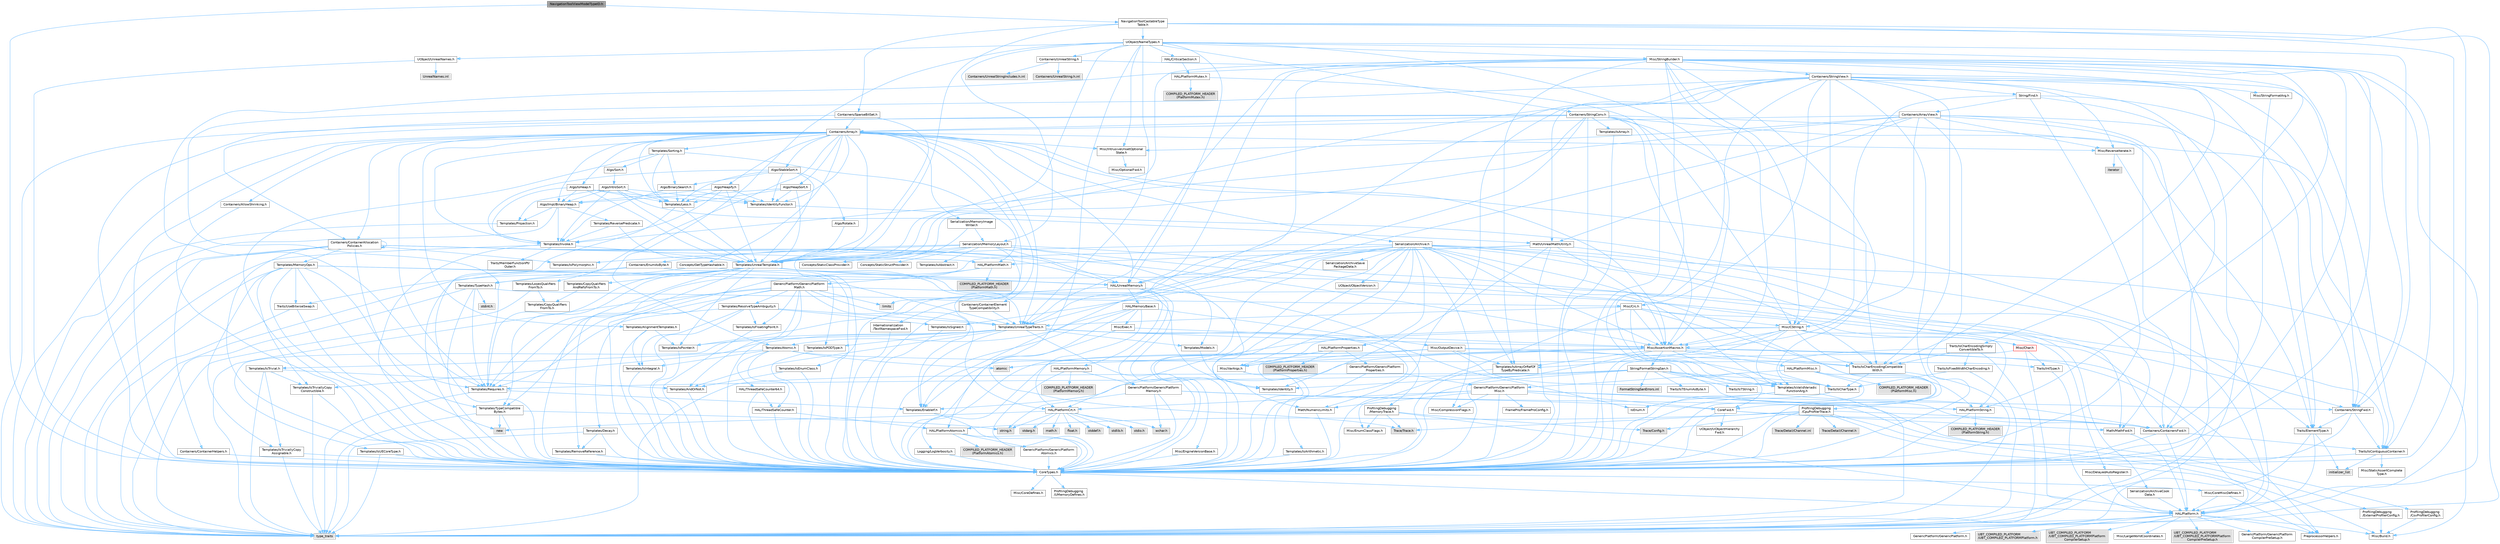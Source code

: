 digraph "NavigationToolViewModelTypeID.h"
{
 // INTERACTIVE_SVG=YES
 // LATEX_PDF_SIZE
  bgcolor="transparent";
  edge [fontname=Helvetica,fontsize=10,labelfontname=Helvetica,labelfontsize=10];
  node [fontname=Helvetica,fontsize=10,shape=box,height=0.2,width=0.4];
  Node1 [id="Node000001",label="NavigationToolViewModelTypeID.h",height=0.2,width=0.4,color="gray40", fillcolor="grey60", style="filled", fontcolor="black",tooltip=" "];
  Node1 -> Node2 [id="edge1_Node000001_Node000002",color="steelblue1",style="solid",tooltip=" "];
  Node2 [id="Node000002",label="CoreTypes.h",height=0.2,width=0.4,color="grey40", fillcolor="white", style="filled",URL="$dc/dec/CoreTypes_8h.html",tooltip=" "];
  Node2 -> Node3 [id="edge2_Node000002_Node000003",color="steelblue1",style="solid",tooltip=" "];
  Node3 [id="Node000003",label="HAL/Platform.h",height=0.2,width=0.4,color="grey40", fillcolor="white", style="filled",URL="$d9/dd0/Platform_8h.html",tooltip=" "];
  Node3 -> Node4 [id="edge3_Node000003_Node000004",color="steelblue1",style="solid",tooltip=" "];
  Node4 [id="Node000004",label="Misc/Build.h",height=0.2,width=0.4,color="grey40", fillcolor="white", style="filled",URL="$d3/dbb/Build_8h.html",tooltip=" "];
  Node3 -> Node5 [id="edge4_Node000003_Node000005",color="steelblue1",style="solid",tooltip=" "];
  Node5 [id="Node000005",label="Misc/LargeWorldCoordinates.h",height=0.2,width=0.4,color="grey40", fillcolor="white", style="filled",URL="$d2/dcb/LargeWorldCoordinates_8h.html",tooltip=" "];
  Node3 -> Node6 [id="edge5_Node000003_Node000006",color="steelblue1",style="solid",tooltip=" "];
  Node6 [id="Node000006",label="type_traits",height=0.2,width=0.4,color="grey60", fillcolor="#E0E0E0", style="filled",tooltip=" "];
  Node3 -> Node7 [id="edge6_Node000003_Node000007",color="steelblue1",style="solid",tooltip=" "];
  Node7 [id="Node000007",label="PreprocessorHelpers.h",height=0.2,width=0.4,color="grey40", fillcolor="white", style="filled",URL="$db/ddb/PreprocessorHelpers_8h.html",tooltip=" "];
  Node3 -> Node8 [id="edge7_Node000003_Node000008",color="steelblue1",style="solid",tooltip=" "];
  Node8 [id="Node000008",label="UBT_COMPILED_PLATFORM\l/UBT_COMPILED_PLATFORMPlatform\lCompilerPreSetup.h",height=0.2,width=0.4,color="grey60", fillcolor="#E0E0E0", style="filled",tooltip=" "];
  Node3 -> Node9 [id="edge8_Node000003_Node000009",color="steelblue1",style="solid",tooltip=" "];
  Node9 [id="Node000009",label="GenericPlatform/GenericPlatform\lCompilerPreSetup.h",height=0.2,width=0.4,color="grey40", fillcolor="white", style="filled",URL="$d9/dc8/GenericPlatformCompilerPreSetup_8h.html",tooltip=" "];
  Node3 -> Node10 [id="edge9_Node000003_Node000010",color="steelblue1",style="solid",tooltip=" "];
  Node10 [id="Node000010",label="GenericPlatform/GenericPlatform.h",height=0.2,width=0.4,color="grey40", fillcolor="white", style="filled",URL="$d6/d84/GenericPlatform_8h.html",tooltip=" "];
  Node3 -> Node11 [id="edge10_Node000003_Node000011",color="steelblue1",style="solid",tooltip=" "];
  Node11 [id="Node000011",label="UBT_COMPILED_PLATFORM\l/UBT_COMPILED_PLATFORMPlatform.h",height=0.2,width=0.4,color="grey60", fillcolor="#E0E0E0", style="filled",tooltip=" "];
  Node3 -> Node12 [id="edge11_Node000003_Node000012",color="steelblue1",style="solid",tooltip=" "];
  Node12 [id="Node000012",label="UBT_COMPILED_PLATFORM\l/UBT_COMPILED_PLATFORMPlatform\lCompilerSetup.h",height=0.2,width=0.4,color="grey60", fillcolor="#E0E0E0", style="filled",tooltip=" "];
  Node2 -> Node13 [id="edge12_Node000002_Node000013",color="steelblue1",style="solid",tooltip=" "];
  Node13 [id="Node000013",label="ProfilingDebugging\l/UMemoryDefines.h",height=0.2,width=0.4,color="grey40", fillcolor="white", style="filled",URL="$d2/da2/UMemoryDefines_8h.html",tooltip=" "];
  Node2 -> Node14 [id="edge13_Node000002_Node000014",color="steelblue1",style="solid",tooltip=" "];
  Node14 [id="Node000014",label="Misc/CoreMiscDefines.h",height=0.2,width=0.4,color="grey40", fillcolor="white", style="filled",URL="$da/d38/CoreMiscDefines_8h.html",tooltip=" "];
  Node14 -> Node3 [id="edge14_Node000014_Node000003",color="steelblue1",style="solid",tooltip=" "];
  Node14 -> Node7 [id="edge15_Node000014_Node000007",color="steelblue1",style="solid",tooltip=" "];
  Node2 -> Node15 [id="edge16_Node000002_Node000015",color="steelblue1",style="solid",tooltip=" "];
  Node15 [id="Node000015",label="Misc/CoreDefines.h",height=0.2,width=0.4,color="grey40", fillcolor="white", style="filled",URL="$d3/dd2/CoreDefines_8h.html",tooltip=" "];
  Node1 -> Node16 [id="edge17_Node000001_Node000016",color="steelblue1",style="solid",tooltip=" "];
  Node16 [id="Node000016",label="NavigationToolCastableType\lTable.h",height=0.2,width=0.4,color="grey40", fillcolor="white", style="filled",URL="$d9/dce/NavigationToolCastableTypeTable_8h.html",tooltip=" "];
  Node16 -> Node2 [id="edge18_Node000016_Node000002",color="steelblue1",style="solid",tooltip=" "];
  Node16 -> Node3 [id="edge19_Node000016_Node000003",color="steelblue1",style="solid",tooltip=" "];
  Node16 -> Node17 [id="edge20_Node000016_Node000017",color="steelblue1",style="solid",tooltip=" "];
  Node17 [id="Node000017",label="Templates/UnrealTemplate.h",height=0.2,width=0.4,color="grey40", fillcolor="white", style="filled",URL="$d4/d24/UnrealTemplate_8h.html",tooltip=" "];
  Node17 -> Node2 [id="edge21_Node000017_Node000002",color="steelblue1",style="solid",tooltip=" "];
  Node17 -> Node18 [id="edge22_Node000017_Node000018",color="steelblue1",style="solid",tooltip=" "];
  Node18 [id="Node000018",label="Templates/IsPointer.h",height=0.2,width=0.4,color="grey40", fillcolor="white", style="filled",URL="$d7/d05/IsPointer_8h.html",tooltip=" "];
  Node18 -> Node2 [id="edge23_Node000018_Node000002",color="steelblue1",style="solid",tooltip=" "];
  Node17 -> Node19 [id="edge24_Node000017_Node000019",color="steelblue1",style="solid",tooltip=" "];
  Node19 [id="Node000019",label="HAL/UnrealMemory.h",height=0.2,width=0.4,color="grey40", fillcolor="white", style="filled",URL="$d9/d96/UnrealMemory_8h.html",tooltip=" "];
  Node19 -> Node2 [id="edge25_Node000019_Node000002",color="steelblue1",style="solid",tooltip=" "];
  Node19 -> Node20 [id="edge26_Node000019_Node000020",color="steelblue1",style="solid",tooltip=" "];
  Node20 [id="Node000020",label="GenericPlatform/GenericPlatform\lMemory.h",height=0.2,width=0.4,color="grey40", fillcolor="white", style="filled",URL="$dd/d22/GenericPlatformMemory_8h.html",tooltip=" "];
  Node20 -> Node21 [id="edge27_Node000020_Node000021",color="steelblue1",style="solid",tooltip=" "];
  Node21 [id="Node000021",label="CoreFwd.h",height=0.2,width=0.4,color="grey40", fillcolor="white", style="filled",URL="$d1/d1e/CoreFwd_8h.html",tooltip=" "];
  Node21 -> Node2 [id="edge28_Node000021_Node000002",color="steelblue1",style="solid",tooltip=" "];
  Node21 -> Node22 [id="edge29_Node000021_Node000022",color="steelblue1",style="solid",tooltip=" "];
  Node22 [id="Node000022",label="Containers/ContainersFwd.h",height=0.2,width=0.4,color="grey40", fillcolor="white", style="filled",URL="$d4/d0a/ContainersFwd_8h.html",tooltip=" "];
  Node22 -> Node3 [id="edge30_Node000022_Node000003",color="steelblue1",style="solid",tooltip=" "];
  Node22 -> Node2 [id="edge31_Node000022_Node000002",color="steelblue1",style="solid",tooltip=" "];
  Node22 -> Node23 [id="edge32_Node000022_Node000023",color="steelblue1",style="solid",tooltip=" "];
  Node23 [id="Node000023",label="Traits/IsContiguousContainer.h",height=0.2,width=0.4,color="grey40", fillcolor="white", style="filled",URL="$d5/d3c/IsContiguousContainer_8h.html",tooltip=" "];
  Node23 -> Node2 [id="edge33_Node000023_Node000002",color="steelblue1",style="solid",tooltip=" "];
  Node23 -> Node24 [id="edge34_Node000023_Node000024",color="steelblue1",style="solid",tooltip=" "];
  Node24 [id="Node000024",label="Misc/StaticAssertComplete\lType.h",height=0.2,width=0.4,color="grey40", fillcolor="white", style="filled",URL="$d5/d4e/StaticAssertCompleteType_8h.html",tooltip=" "];
  Node23 -> Node25 [id="edge35_Node000023_Node000025",color="steelblue1",style="solid",tooltip=" "];
  Node25 [id="Node000025",label="initializer_list",height=0.2,width=0.4,color="grey60", fillcolor="#E0E0E0", style="filled",tooltip=" "];
  Node21 -> Node26 [id="edge36_Node000021_Node000026",color="steelblue1",style="solid",tooltip=" "];
  Node26 [id="Node000026",label="Math/MathFwd.h",height=0.2,width=0.4,color="grey40", fillcolor="white", style="filled",URL="$d2/d10/MathFwd_8h.html",tooltip=" "];
  Node26 -> Node3 [id="edge37_Node000026_Node000003",color="steelblue1",style="solid",tooltip=" "];
  Node21 -> Node27 [id="edge38_Node000021_Node000027",color="steelblue1",style="solid",tooltip=" "];
  Node27 [id="Node000027",label="UObject/UObjectHierarchy\lFwd.h",height=0.2,width=0.4,color="grey40", fillcolor="white", style="filled",URL="$d3/d13/UObjectHierarchyFwd_8h.html",tooltip=" "];
  Node20 -> Node2 [id="edge39_Node000020_Node000002",color="steelblue1",style="solid",tooltip=" "];
  Node20 -> Node28 [id="edge40_Node000020_Node000028",color="steelblue1",style="solid",tooltip=" "];
  Node28 [id="Node000028",label="HAL/PlatformString.h",height=0.2,width=0.4,color="grey40", fillcolor="white", style="filled",URL="$db/db5/PlatformString_8h.html",tooltip=" "];
  Node28 -> Node2 [id="edge41_Node000028_Node000002",color="steelblue1",style="solid",tooltip=" "];
  Node28 -> Node29 [id="edge42_Node000028_Node000029",color="steelblue1",style="solid",tooltip=" "];
  Node29 [id="Node000029",label="COMPILED_PLATFORM_HEADER\l(PlatformString.h)",height=0.2,width=0.4,color="grey60", fillcolor="#E0E0E0", style="filled",tooltip=" "];
  Node20 -> Node30 [id="edge43_Node000020_Node000030",color="steelblue1",style="solid",tooltip=" "];
  Node30 [id="Node000030",label="string.h",height=0.2,width=0.4,color="grey60", fillcolor="#E0E0E0", style="filled",tooltip=" "];
  Node20 -> Node31 [id="edge44_Node000020_Node000031",color="steelblue1",style="solid",tooltip=" "];
  Node31 [id="Node000031",label="wchar.h",height=0.2,width=0.4,color="grey60", fillcolor="#E0E0E0", style="filled",tooltip=" "];
  Node19 -> Node32 [id="edge45_Node000019_Node000032",color="steelblue1",style="solid",tooltip=" "];
  Node32 [id="Node000032",label="HAL/MemoryBase.h",height=0.2,width=0.4,color="grey40", fillcolor="white", style="filled",URL="$d6/d9f/MemoryBase_8h.html",tooltip=" "];
  Node32 -> Node2 [id="edge46_Node000032_Node000002",color="steelblue1",style="solid",tooltip=" "];
  Node32 -> Node33 [id="edge47_Node000032_Node000033",color="steelblue1",style="solid",tooltip=" "];
  Node33 [id="Node000033",label="HAL/PlatformAtomics.h",height=0.2,width=0.4,color="grey40", fillcolor="white", style="filled",URL="$d3/d36/PlatformAtomics_8h.html",tooltip=" "];
  Node33 -> Node2 [id="edge48_Node000033_Node000002",color="steelblue1",style="solid",tooltip=" "];
  Node33 -> Node34 [id="edge49_Node000033_Node000034",color="steelblue1",style="solid",tooltip=" "];
  Node34 [id="Node000034",label="GenericPlatform/GenericPlatform\lAtomics.h",height=0.2,width=0.4,color="grey40", fillcolor="white", style="filled",URL="$da/d72/GenericPlatformAtomics_8h.html",tooltip=" "];
  Node34 -> Node2 [id="edge50_Node000034_Node000002",color="steelblue1",style="solid",tooltip=" "];
  Node33 -> Node35 [id="edge51_Node000033_Node000035",color="steelblue1",style="solid",tooltip=" "];
  Node35 [id="Node000035",label="COMPILED_PLATFORM_HEADER\l(PlatformAtomics.h)",height=0.2,width=0.4,color="grey60", fillcolor="#E0E0E0", style="filled",tooltip=" "];
  Node32 -> Node36 [id="edge52_Node000032_Node000036",color="steelblue1",style="solid",tooltip=" "];
  Node36 [id="Node000036",label="HAL/PlatformCrt.h",height=0.2,width=0.4,color="grey40", fillcolor="white", style="filled",URL="$d8/d75/PlatformCrt_8h.html",tooltip=" "];
  Node36 -> Node37 [id="edge53_Node000036_Node000037",color="steelblue1",style="solid",tooltip=" "];
  Node37 [id="Node000037",label="new",height=0.2,width=0.4,color="grey60", fillcolor="#E0E0E0", style="filled",tooltip=" "];
  Node36 -> Node31 [id="edge54_Node000036_Node000031",color="steelblue1",style="solid",tooltip=" "];
  Node36 -> Node38 [id="edge55_Node000036_Node000038",color="steelblue1",style="solid",tooltip=" "];
  Node38 [id="Node000038",label="stddef.h",height=0.2,width=0.4,color="grey60", fillcolor="#E0E0E0", style="filled",tooltip=" "];
  Node36 -> Node39 [id="edge56_Node000036_Node000039",color="steelblue1",style="solid",tooltip=" "];
  Node39 [id="Node000039",label="stdlib.h",height=0.2,width=0.4,color="grey60", fillcolor="#E0E0E0", style="filled",tooltip=" "];
  Node36 -> Node40 [id="edge57_Node000036_Node000040",color="steelblue1",style="solid",tooltip=" "];
  Node40 [id="Node000040",label="stdio.h",height=0.2,width=0.4,color="grey60", fillcolor="#E0E0E0", style="filled",tooltip=" "];
  Node36 -> Node41 [id="edge58_Node000036_Node000041",color="steelblue1",style="solid",tooltip=" "];
  Node41 [id="Node000041",label="stdarg.h",height=0.2,width=0.4,color="grey60", fillcolor="#E0E0E0", style="filled",tooltip=" "];
  Node36 -> Node42 [id="edge59_Node000036_Node000042",color="steelblue1",style="solid",tooltip=" "];
  Node42 [id="Node000042",label="math.h",height=0.2,width=0.4,color="grey60", fillcolor="#E0E0E0", style="filled",tooltip=" "];
  Node36 -> Node43 [id="edge60_Node000036_Node000043",color="steelblue1",style="solid",tooltip=" "];
  Node43 [id="Node000043",label="float.h",height=0.2,width=0.4,color="grey60", fillcolor="#E0E0E0", style="filled",tooltip=" "];
  Node36 -> Node30 [id="edge61_Node000036_Node000030",color="steelblue1",style="solid",tooltip=" "];
  Node32 -> Node44 [id="edge62_Node000032_Node000044",color="steelblue1",style="solid",tooltip=" "];
  Node44 [id="Node000044",label="Misc/Exec.h",height=0.2,width=0.4,color="grey40", fillcolor="white", style="filled",URL="$de/ddb/Exec_8h.html",tooltip=" "];
  Node44 -> Node2 [id="edge63_Node000044_Node000002",color="steelblue1",style="solid",tooltip=" "];
  Node44 -> Node45 [id="edge64_Node000044_Node000045",color="steelblue1",style="solid",tooltip=" "];
  Node45 [id="Node000045",label="Misc/AssertionMacros.h",height=0.2,width=0.4,color="grey40", fillcolor="white", style="filled",URL="$d0/dfa/AssertionMacros_8h.html",tooltip=" "];
  Node45 -> Node2 [id="edge65_Node000045_Node000002",color="steelblue1",style="solid",tooltip=" "];
  Node45 -> Node3 [id="edge66_Node000045_Node000003",color="steelblue1",style="solid",tooltip=" "];
  Node45 -> Node46 [id="edge67_Node000045_Node000046",color="steelblue1",style="solid",tooltip=" "];
  Node46 [id="Node000046",label="HAL/PlatformMisc.h",height=0.2,width=0.4,color="grey40", fillcolor="white", style="filled",URL="$d0/df5/PlatformMisc_8h.html",tooltip=" "];
  Node46 -> Node2 [id="edge68_Node000046_Node000002",color="steelblue1",style="solid",tooltip=" "];
  Node46 -> Node47 [id="edge69_Node000046_Node000047",color="steelblue1",style="solid",tooltip=" "];
  Node47 [id="Node000047",label="GenericPlatform/GenericPlatform\lMisc.h",height=0.2,width=0.4,color="grey40", fillcolor="white", style="filled",URL="$db/d9a/GenericPlatformMisc_8h.html",tooltip=" "];
  Node47 -> Node48 [id="edge70_Node000047_Node000048",color="steelblue1",style="solid",tooltip=" "];
  Node48 [id="Node000048",label="Containers/StringFwd.h",height=0.2,width=0.4,color="grey40", fillcolor="white", style="filled",URL="$df/d37/StringFwd_8h.html",tooltip=" "];
  Node48 -> Node2 [id="edge71_Node000048_Node000002",color="steelblue1",style="solid",tooltip=" "];
  Node48 -> Node49 [id="edge72_Node000048_Node000049",color="steelblue1",style="solid",tooltip=" "];
  Node49 [id="Node000049",label="Traits/ElementType.h",height=0.2,width=0.4,color="grey40", fillcolor="white", style="filled",URL="$d5/d4f/ElementType_8h.html",tooltip=" "];
  Node49 -> Node3 [id="edge73_Node000049_Node000003",color="steelblue1",style="solid",tooltip=" "];
  Node49 -> Node25 [id="edge74_Node000049_Node000025",color="steelblue1",style="solid",tooltip=" "];
  Node49 -> Node6 [id="edge75_Node000049_Node000006",color="steelblue1",style="solid",tooltip=" "];
  Node48 -> Node23 [id="edge76_Node000048_Node000023",color="steelblue1",style="solid",tooltip=" "];
  Node47 -> Node21 [id="edge77_Node000047_Node000021",color="steelblue1",style="solid",tooltip=" "];
  Node47 -> Node2 [id="edge78_Node000047_Node000002",color="steelblue1",style="solid",tooltip=" "];
  Node47 -> Node50 [id="edge79_Node000047_Node000050",color="steelblue1",style="solid",tooltip=" "];
  Node50 [id="Node000050",label="FramePro/FrameProConfig.h",height=0.2,width=0.4,color="grey40", fillcolor="white", style="filled",URL="$d7/d90/FrameProConfig_8h.html",tooltip=" "];
  Node47 -> Node36 [id="edge80_Node000047_Node000036",color="steelblue1",style="solid",tooltip=" "];
  Node47 -> Node51 [id="edge81_Node000047_Node000051",color="steelblue1",style="solid",tooltip=" "];
  Node51 [id="Node000051",label="Math/NumericLimits.h",height=0.2,width=0.4,color="grey40", fillcolor="white", style="filled",URL="$df/d1b/NumericLimits_8h.html",tooltip=" "];
  Node51 -> Node2 [id="edge82_Node000051_Node000002",color="steelblue1",style="solid",tooltip=" "];
  Node47 -> Node52 [id="edge83_Node000047_Node000052",color="steelblue1",style="solid",tooltip=" "];
  Node52 [id="Node000052",label="Misc/CompressionFlags.h",height=0.2,width=0.4,color="grey40", fillcolor="white", style="filled",URL="$d9/d76/CompressionFlags_8h.html",tooltip=" "];
  Node47 -> Node53 [id="edge84_Node000047_Node000053",color="steelblue1",style="solid",tooltip=" "];
  Node53 [id="Node000053",label="Misc/EnumClassFlags.h",height=0.2,width=0.4,color="grey40", fillcolor="white", style="filled",URL="$d8/de7/EnumClassFlags_8h.html",tooltip=" "];
  Node47 -> Node54 [id="edge85_Node000047_Node000054",color="steelblue1",style="solid",tooltip=" "];
  Node54 [id="Node000054",label="ProfilingDebugging\l/CsvProfilerConfig.h",height=0.2,width=0.4,color="grey40", fillcolor="white", style="filled",URL="$d3/d88/CsvProfilerConfig_8h.html",tooltip=" "];
  Node54 -> Node4 [id="edge86_Node000054_Node000004",color="steelblue1",style="solid",tooltip=" "];
  Node47 -> Node55 [id="edge87_Node000047_Node000055",color="steelblue1",style="solid",tooltip=" "];
  Node55 [id="Node000055",label="ProfilingDebugging\l/ExternalProfilerConfig.h",height=0.2,width=0.4,color="grey40", fillcolor="white", style="filled",URL="$d3/dbb/ExternalProfilerConfig_8h.html",tooltip=" "];
  Node55 -> Node4 [id="edge88_Node000055_Node000004",color="steelblue1",style="solid",tooltip=" "];
  Node46 -> Node56 [id="edge89_Node000046_Node000056",color="steelblue1",style="solid",tooltip=" "];
  Node56 [id="Node000056",label="COMPILED_PLATFORM_HEADER\l(PlatformMisc.h)",height=0.2,width=0.4,color="grey60", fillcolor="#E0E0E0", style="filled",tooltip=" "];
  Node46 -> Node57 [id="edge90_Node000046_Node000057",color="steelblue1",style="solid",tooltip=" "];
  Node57 [id="Node000057",label="ProfilingDebugging\l/CpuProfilerTrace.h",height=0.2,width=0.4,color="grey40", fillcolor="white", style="filled",URL="$da/dcb/CpuProfilerTrace_8h.html",tooltip=" "];
  Node57 -> Node2 [id="edge91_Node000057_Node000002",color="steelblue1",style="solid",tooltip=" "];
  Node57 -> Node22 [id="edge92_Node000057_Node000022",color="steelblue1",style="solid",tooltip=" "];
  Node57 -> Node33 [id="edge93_Node000057_Node000033",color="steelblue1",style="solid",tooltip=" "];
  Node57 -> Node7 [id="edge94_Node000057_Node000007",color="steelblue1",style="solid",tooltip=" "];
  Node57 -> Node4 [id="edge95_Node000057_Node000004",color="steelblue1",style="solid",tooltip=" "];
  Node57 -> Node58 [id="edge96_Node000057_Node000058",color="steelblue1",style="solid",tooltip=" "];
  Node58 [id="Node000058",label="Trace/Config.h",height=0.2,width=0.4,color="grey60", fillcolor="#E0E0E0", style="filled",tooltip=" "];
  Node57 -> Node59 [id="edge97_Node000057_Node000059",color="steelblue1",style="solid",tooltip=" "];
  Node59 [id="Node000059",label="Trace/Detail/Channel.h",height=0.2,width=0.4,color="grey60", fillcolor="#E0E0E0", style="filled",tooltip=" "];
  Node57 -> Node60 [id="edge98_Node000057_Node000060",color="steelblue1",style="solid",tooltip=" "];
  Node60 [id="Node000060",label="Trace/Detail/Channel.inl",height=0.2,width=0.4,color="grey60", fillcolor="#E0E0E0", style="filled",tooltip=" "];
  Node57 -> Node61 [id="edge99_Node000057_Node000061",color="steelblue1",style="solid",tooltip=" "];
  Node61 [id="Node000061",label="Trace/Trace.h",height=0.2,width=0.4,color="grey60", fillcolor="#E0E0E0", style="filled",tooltip=" "];
  Node45 -> Node7 [id="edge100_Node000045_Node000007",color="steelblue1",style="solid",tooltip=" "];
  Node45 -> Node62 [id="edge101_Node000045_Node000062",color="steelblue1",style="solid",tooltip=" "];
  Node62 [id="Node000062",label="Templates/EnableIf.h",height=0.2,width=0.4,color="grey40", fillcolor="white", style="filled",URL="$d7/d60/EnableIf_8h.html",tooltip=" "];
  Node62 -> Node2 [id="edge102_Node000062_Node000002",color="steelblue1",style="solid",tooltip=" "];
  Node45 -> Node63 [id="edge103_Node000045_Node000063",color="steelblue1",style="solid",tooltip=" "];
  Node63 [id="Node000063",label="Templates/IsArrayOrRefOf\lTypeByPredicate.h",height=0.2,width=0.4,color="grey40", fillcolor="white", style="filled",URL="$d6/da1/IsArrayOrRefOfTypeByPredicate_8h.html",tooltip=" "];
  Node63 -> Node2 [id="edge104_Node000063_Node000002",color="steelblue1",style="solid",tooltip=" "];
  Node45 -> Node64 [id="edge105_Node000045_Node000064",color="steelblue1",style="solid",tooltip=" "];
  Node64 [id="Node000064",label="Templates/IsValidVariadic\lFunctionArg.h",height=0.2,width=0.4,color="grey40", fillcolor="white", style="filled",URL="$d0/dc8/IsValidVariadicFunctionArg_8h.html",tooltip=" "];
  Node64 -> Node2 [id="edge106_Node000064_Node000002",color="steelblue1",style="solid",tooltip=" "];
  Node64 -> Node65 [id="edge107_Node000064_Node000065",color="steelblue1",style="solid",tooltip=" "];
  Node65 [id="Node000065",label="IsEnum.h",height=0.2,width=0.4,color="grey40", fillcolor="white", style="filled",URL="$d4/de5/IsEnum_8h.html",tooltip=" "];
  Node64 -> Node6 [id="edge108_Node000064_Node000006",color="steelblue1",style="solid",tooltip=" "];
  Node45 -> Node66 [id="edge109_Node000045_Node000066",color="steelblue1",style="solid",tooltip=" "];
  Node66 [id="Node000066",label="Traits/IsCharEncodingCompatible\lWith.h",height=0.2,width=0.4,color="grey40", fillcolor="white", style="filled",URL="$df/dd1/IsCharEncodingCompatibleWith_8h.html",tooltip=" "];
  Node66 -> Node6 [id="edge110_Node000066_Node000006",color="steelblue1",style="solid",tooltip=" "];
  Node66 -> Node67 [id="edge111_Node000066_Node000067",color="steelblue1",style="solid",tooltip=" "];
  Node67 [id="Node000067",label="Traits/IsCharType.h",height=0.2,width=0.4,color="grey40", fillcolor="white", style="filled",URL="$db/d51/IsCharType_8h.html",tooltip=" "];
  Node67 -> Node2 [id="edge112_Node000067_Node000002",color="steelblue1",style="solid",tooltip=" "];
  Node45 -> Node68 [id="edge113_Node000045_Node000068",color="steelblue1",style="solid",tooltip=" "];
  Node68 [id="Node000068",label="Misc/VarArgs.h",height=0.2,width=0.4,color="grey40", fillcolor="white", style="filled",URL="$d5/d6f/VarArgs_8h.html",tooltip=" "];
  Node68 -> Node2 [id="edge114_Node000068_Node000002",color="steelblue1",style="solid",tooltip=" "];
  Node45 -> Node69 [id="edge115_Node000045_Node000069",color="steelblue1",style="solid",tooltip=" "];
  Node69 [id="Node000069",label="String/FormatStringSan.h",height=0.2,width=0.4,color="grey40", fillcolor="white", style="filled",URL="$d3/d8b/FormatStringSan_8h.html",tooltip=" "];
  Node69 -> Node6 [id="edge116_Node000069_Node000006",color="steelblue1",style="solid",tooltip=" "];
  Node69 -> Node2 [id="edge117_Node000069_Node000002",color="steelblue1",style="solid",tooltip=" "];
  Node69 -> Node70 [id="edge118_Node000069_Node000070",color="steelblue1",style="solid",tooltip=" "];
  Node70 [id="Node000070",label="Templates/Requires.h",height=0.2,width=0.4,color="grey40", fillcolor="white", style="filled",URL="$dc/d96/Requires_8h.html",tooltip=" "];
  Node70 -> Node62 [id="edge119_Node000070_Node000062",color="steelblue1",style="solid",tooltip=" "];
  Node70 -> Node6 [id="edge120_Node000070_Node000006",color="steelblue1",style="solid",tooltip=" "];
  Node69 -> Node71 [id="edge121_Node000069_Node000071",color="steelblue1",style="solid",tooltip=" "];
  Node71 [id="Node000071",label="Templates/Identity.h",height=0.2,width=0.4,color="grey40", fillcolor="white", style="filled",URL="$d0/dd5/Identity_8h.html",tooltip=" "];
  Node69 -> Node64 [id="edge122_Node000069_Node000064",color="steelblue1",style="solid",tooltip=" "];
  Node69 -> Node67 [id="edge123_Node000069_Node000067",color="steelblue1",style="solid",tooltip=" "];
  Node69 -> Node72 [id="edge124_Node000069_Node000072",color="steelblue1",style="solid",tooltip=" "];
  Node72 [id="Node000072",label="Traits/IsTEnumAsByte.h",height=0.2,width=0.4,color="grey40", fillcolor="white", style="filled",URL="$d1/de6/IsTEnumAsByte_8h.html",tooltip=" "];
  Node69 -> Node73 [id="edge125_Node000069_Node000073",color="steelblue1",style="solid",tooltip=" "];
  Node73 [id="Node000073",label="Traits/IsTString.h",height=0.2,width=0.4,color="grey40", fillcolor="white", style="filled",URL="$d0/df8/IsTString_8h.html",tooltip=" "];
  Node73 -> Node22 [id="edge126_Node000073_Node000022",color="steelblue1",style="solid",tooltip=" "];
  Node69 -> Node22 [id="edge127_Node000069_Node000022",color="steelblue1",style="solid",tooltip=" "];
  Node69 -> Node74 [id="edge128_Node000069_Node000074",color="steelblue1",style="solid",tooltip=" "];
  Node74 [id="Node000074",label="FormatStringSanErrors.inl",height=0.2,width=0.4,color="grey60", fillcolor="#E0E0E0", style="filled",tooltip=" "];
  Node45 -> Node75 [id="edge129_Node000045_Node000075",color="steelblue1",style="solid",tooltip=" "];
  Node75 [id="Node000075",label="atomic",height=0.2,width=0.4,color="grey60", fillcolor="#E0E0E0", style="filled",tooltip=" "];
  Node32 -> Node76 [id="edge130_Node000032_Node000076",color="steelblue1",style="solid",tooltip=" "];
  Node76 [id="Node000076",label="Misc/OutputDevice.h",height=0.2,width=0.4,color="grey40", fillcolor="white", style="filled",URL="$d7/d32/OutputDevice_8h.html",tooltip=" "];
  Node76 -> Node21 [id="edge131_Node000076_Node000021",color="steelblue1",style="solid",tooltip=" "];
  Node76 -> Node2 [id="edge132_Node000076_Node000002",color="steelblue1",style="solid",tooltip=" "];
  Node76 -> Node77 [id="edge133_Node000076_Node000077",color="steelblue1",style="solid",tooltip=" "];
  Node77 [id="Node000077",label="Logging/LogVerbosity.h",height=0.2,width=0.4,color="grey40", fillcolor="white", style="filled",URL="$d2/d8f/LogVerbosity_8h.html",tooltip=" "];
  Node77 -> Node2 [id="edge134_Node000077_Node000002",color="steelblue1",style="solid",tooltip=" "];
  Node76 -> Node68 [id="edge135_Node000076_Node000068",color="steelblue1",style="solid",tooltip=" "];
  Node76 -> Node63 [id="edge136_Node000076_Node000063",color="steelblue1",style="solid",tooltip=" "];
  Node76 -> Node64 [id="edge137_Node000076_Node000064",color="steelblue1",style="solid",tooltip=" "];
  Node76 -> Node66 [id="edge138_Node000076_Node000066",color="steelblue1",style="solid",tooltip=" "];
  Node32 -> Node78 [id="edge139_Node000032_Node000078",color="steelblue1",style="solid",tooltip=" "];
  Node78 [id="Node000078",label="Templates/Atomic.h",height=0.2,width=0.4,color="grey40", fillcolor="white", style="filled",URL="$d3/d91/Atomic_8h.html",tooltip=" "];
  Node78 -> Node79 [id="edge140_Node000078_Node000079",color="steelblue1",style="solid",tooltip=" "];
  Node79 [id="Node000079",label="HAL/ThreadSafeCounter.h",height=0.2,width=0.4,color="grey40", fillcolor="white", style="filled",URL="$dc/dc9/ThreadSafeCounter_8h.html",tooltip=" "];
  Node79 -> Node2 [id="edge141_Node000079_Node000002",color="steelblue1",style="solid",tooltip=" "];
  Node79 -> Node33 [id="edge142_Node000079_Node000033",color="steelblue1",style="solid",tooltip=" "];
  Node78 -> Node80 [id="edge143_Node000078_Node000080",color="steelblue1",style="solid",tooltip=" "];
  Node80 [id="Node000080",label="HAL/ThreadSafeCounter64.h",height=0.2,width=0.4,color="grey40", fillcolor="white", style="filled",URL="$d0/d12/ThreadSafeCounter64_8h.html",tooltip=" "];
  Node80 -> Node2 [id="edge144_Node000080_Node000002",color="steelblue1",style="solid",tooltip=" "];
  Node80 -> Node79 [id="edge145_Node000080_Node000079",color="steelblue1",style="solid",tooltip=" "];
  Node78 -> Node81 [id="edge146_Node000078_Node000081",color="steelblue1",style="solid",tooltip=" "];
  Node81 [id="Node000081",label="Templates/IsIntegral.h",height=0.2,width=0.4,color="grey40", fillcolor="white", style="filled",URL="$da/d64/IsIntegral_8h.html",tooltip=" "];
  Node81 -> Node2 [id="edge147_Node000081_Node000002",color="steelblue1",style="solid",tooltip=" "];
  Node78 -> Node82 [id="edge148_Node000078_Node000082",color="steelblue1",style="solid",tooltip=" "];
  Node82 [id="Node000082",label="Templates/IsTrivial.h",height=0.2,width=0.4,color="grey40", fillcolor="white", style="filled",URL="$da/d4c/IsTrivial_8h.html",tooltip=" "];
  Node82 -> Node83 [id="edge149_Node000082_Node000083",color="steelblue1",style="solid",tooltip=" "];
  Node83 [id="Node000083",label="Templates/AndOrNot.h",height=0.2,width=0.4,color="grey40", fillcolor="white", style="filled",URL="$db/d0a/AndOrNot_8h.html",tooltip=" "];
  Node83 -> Node2 [id="edge150_Node000083_Node000002",color="steelblue1",style="solid",tooltip=" "];
  Node82 -> Node84 [id="edge151_Node000082_Node000084",color="steelblue1",style="solid",tooltip=" "];
  Node84 [id="Node000084",label="Templates/IsTriviallyCopy\lConstructible.h",height=0.2,width=0.4,color="grey40", fillcolor="white", style="filled",URL="$d3/d78/IsTriviallyCopyConstructible_8h.html",tooltip=" "];
  Node84 -> Node2 [id="edge152_Node000084_Node000002",color="steelblue1",style="solid",tooltip=" "];
  Node84 -> Node6 [id="edge153_Node000084_Node000006",color="steelblue1",style="solid",tooltip=" "];
  Node82 -> Node85 [id="edge154_Node000082_Node000085",color="steelblue1",style="solid",tooltip=" "];
  Node85 [id="Node000085",label="Templates/IsTriviallyCopy\lAssignable.h",height=0.2,width=0.4,color="grey40", fillcolor="white", style="filled",URL="$d2/df2/IsTriviallyCopyAssignable_8h.html",tooltip=" "];
  Node85 -> Node2 [id="edge155_Node000085_Node000002",color="steelblue1",style="solid",tooltip=" "];
  Node85 -> Node6 [id="edge156_Node000085_Node000006",color="steelblue1",style="solid",tooltip=" "];
  Node82 -> Node6 [id="edge157_Node000082_Node000006",color="steelblue1",style="solid",tooltip=" "];
  Node78 -> Node86 [id="edge158_Node000078_Node000086",color="steelblue1",style="solid",tooltip=" "];
  Node86 [id="Node000086",label="Traits/IntType.h",height=0.2,width=0.4,color="grey40", fillcolor="white", style="filled",URL="$d7/deb/IntType_8h.html",tooltip=" "];
  Node86 -> Node3 [id="edge159_Node000086_Node000003",color="steelblue1",style="solid",tooltip=" "];
  Node78 -> Node75 [id="edge160_Node000078_Node000075",color="steelblue1",style="solid",tooltip=" "];
  Node19 -> Node87 [id="edge161_Node000019_Node000087",color="steelblue1",style="solid",tooltip=" "];
  Node87 [id="Node000087",label="HAL/PlatformMemory.h",height=0.2,width=0.4,color="grey40", fillcolor="white", style="filled",URL="$de/d68/PlatformMemory_8h.html",tooltip=" "];
  Node87 -> Node2 [id="edge162_Node000087_Node000002",color="steelblue1",style="solid",tooltip=" "];
  Node87 -> Node20 [id="edge163_Node000087_Node000020",color="steelblue1",style="solid",tooltip=" "];
  Node87 -> Node88 [id="edge164_Node000087_Node000088",color="steelblue1",style="solid",tooltip=" "];
  Node88 [id="Node000088",label="COMPILED_PLATFORM_HEADER\l(PlatformMemory.h)",height=0.2,width=0.4,color="grey60", fillcolor="#E0E0E0", style="filled",tooltip=" "];
  Node19 -> Node89 [id="edge165_Node000019_Node000089",color="steelblue1",style="solid",tooltip=" "];
  Node89 [id="Node000089",label="ProfilingDebugging\l/MemoryTrace.h",height=0.2,width=0.4,color="grey40", fillcolor="white", style="filled",URL="$da/dd7/MemoryTrace_8h.html",tooltip=" "];
  Node89 -> Node3 [id="edge166_Node000089_Node000003",color="steelblue1",style="solid",tooltip=" "];
  Node89 -> Node53 [id="edge167_Node000089_Node000053",color="steelblue1",style="solid",tooltip=" "];
  Node89 -> Node58 [id="edge168_Node000089_Node000058",color="steelblue1",style="solid",tooltip=" "];
  Node89 -> Node61 [id="edge169_Node000089_Node000061",color="steelblue1",style="solid",tooltip=" "];
  Node19 -> Node18 [id="edge170_Node000019_Node000018",color="steelblue1",style="solid",tooltip=" "];
  Node17 -> Node90 [id="edge171_Node000017_Node000090",color="steelblue1",style="solid",tooltip=" "];
  Node90 [id="Node000090",label="Templates/CopyQualifiers\lAndRefsFromTo.h",height=0.2,width=0.4,color="grey40", fillcolor="white", style="filled",URL="$d3/db3/CopyQualifiersAndRefsFromTo_8h.html",tooltip=" "];
  Node90 -> Node91 [id="edge172_Node000090_Node000091",color="steelblue1",style="solid",tooltip=" "];
  Node91 [id="Node000091",label="Templates/CopyQualifiers\lFromTo.h",height=0.2,width=0.4,color="grey40", fillcolor="white", style="filled",URL="$d5/db4/CopyQualifiersFromTo_8h.html",tooltip=" "];
  Node17 -> Node92 [id="edge173_Node000017_Node000092",color="steelblue1",style="solid",tooltip=" "];
  Node92 [id="Node000092",label="Templates/UnrealTypeTraits.h",height=0.2,width=0.4,color="grey40", fillcolor="white", style="filled",URL="$d2/d2d/UnrealTypeTraits_8h.html",tooltip=" "];
  Node92 -> Node2 [id="edge174_Node000092_Node000002",color="steelblue1",style="solid",tooltip=" "];
  Node92 -> Node18 [id="edge175_Node000092_Node000018",color="steelblue1",style="solid",tooltip=" "];
  Node92 -> Node45 [id="edge176_Node000092_Node000045",color="steelblue1",style="solid",tooltip=" "];
  Node92 -> Node83 [id="edge177_Node000092_Node000083",color="steelblue1",style="solid",tooltip=" "];
  Node92 -> Node62 [id="edge178_Node000092_Node000062",color="steelblue1",style="solid",tooltip=" "];
  Node92 -> Node93 [id="edge179_Node000092_Node000093",color="steelblue1",style="solid",tooltip=" "];
  Node93 [id="Node000093",label="Templates/IsArithmetic.h",height=0.2,width=0.4,color="grey40", fillcolor="white", style="filled",URL="$d2/d5d/IsArithmetic_8h.html",tooltip=" "];
  Node93 -> Node2 [id="edge180_Node000093_Node000002",color="steelblue1",style="solid",tooltip=" "];
  Node92 -> Node65 [id="edge181_Node000092_Node000065",color="steelblue1",style="solid",tooltip=" "];
  Node92 -> Node94 [id="edge182_Node000092_Node000094",color="steelblue1",style="solid",tooltip=" "];
  Node94 [id="Node000094",label="Templates/Models.h",height=0.2,width=0.4,color="grey40", fillcolor="white", style="filled",URL="$d3/d0c/Models_8h.html",tooltip=" "];
  Node94 -> Node71 [id="edge183_Node000094_Node000071",color="steelblue1",style="solid",tooltip=" "];
  Node92 -> Node95 [id="edge184_Node000092_Node000095",color="steelblue1",style="solid",tooltip=" "];
  Node95 [id="Node000095",label="Templates/IsPODType.h",height=0.2,width=0.4,color="grey40", fillcolor="white", style="filled",URL="$d7/db1/IsPODType_8h.html",tooltip=" "];
  Node95 -> Node2 [id="edge185_Node000095_Node000002",color="steelblue1",style="solid",tooltip=" "];
  Node92 -> Node96 [id="edge186_Node000092_Node000096",color="steelblue1",style="solid",tooltip=" "];
  Node96 [id="Node000096",label="Templates/IsUECoreType.h",height=0.2,width=0.4,color="grey40", fillcolor="white", style="filled",URL="$d1/db8/IsUECoreType_8h.html",tooltip=" "];
  Node96 -> Node2 [id="edge187_Node000096_Node000002",color="steelblue1",style="solid",tooltip=" "];
  Node96 -> Node6 [id="edge188_Node000096_Node000006",color="steelblue1",style="solid",tooltip=" "];
  Node92 -> Node84 [id="edge189_Node000092_Node000084",color="steelblue1",style="solid",tooltip=" "];
  Node17 -> Node97 [id="edge190_Node000017_Node000097",color="steelblue1",style="solid",tooltip=" "];
  Node97 [id="Node000097",label="Templates/RemoveReference.h",height=0.2,width=0.4,color="grey40", fillcolor="white", style="filled",URL="$da/dbe/RemoveReference_8h.html",tooltip=" "];
  Node97 -> Node2 [id="edge191_Node000097_Node000002",color="steelblue1",style="solid",tooltip=" "];
  Node17 -> Node70 [id="edge192_Node000017_Node000070",color="steelblue1",style="solid",tooltip=" "];
  Node17 -> Node98 [id="edge193_Node000017_Node000098",color="steelblue1",style="solid",tooltip=" "];
  Node98 [id="Node000098",label="Templates/TypeCompatible\lBytes.h",height=0.2,width=0.4,color="grey40", fillcolor="white", style="filled",URL="$df/d0a/TypeCompatibleBytes_8h.html",tooltip=" "];
  Node98 -> Node2 [id="edge194_Node000098_Node000002",color="steelblue1",style="solid",tooltip=" "];
  Node98 -> Node30 [id="edge195_Node000098_Node000030",color="steelblue1",style="solid",tooltip=" "];
  Node98 -> Node37 [id="edge196_Node000098_Node000037",color="steelblue1",style="solid",tooltip=" "];
  Node98 -> Node6 [id="edge197_Node000098_Node000006",color="steelblue1",style="solid",tooltip=" "];
  Node17 -> Node71 [id="edge198_Node000017_Node000071",color="steelblue1",style="solid",tooltip=" "];
  Node17 -> Node23 [id="edge199_Node000017_Node000023",color="steelblue1",style="solid",tooltip=" "];
  Node17 -> Node99 [id="edge200_Node000017_Node000099",color="steelblue1",style="solid",tooltip=" "];
  Node99 [id="Node000099",label="Traits/UseBitwiseSwap.h",height=0.2,width=0.4,color="grey40", fillcolor="white", style="filled",URL="$db/df3/UseBitwiseSwap_8h.html",tooltip=" "];
  Node99 -> Node2 [id="edge201_Node000099_Node000002",color="steelblue1",style="solid",tooltip=" "];
  Node99 -> Node6 [id="edge202_Node000099_Node000006",color="steelblue1",style="solid",tooltip=" "];
  Node17 -> Node6 [id="edge203_Node000017_Node000006",color="steelblue1",style="solid",tooltip=" "];
  Node16 -> Node100 [id="edge204_Node000016_Node000100",color="steelblue1",style="solid",tooltip=" "];
  Node100 [id="Node000100",label="Containers/SparseBitSet.h",height=0.2,width=0.4,color="grey40", fillcolor="white", style="filled",URL="$d5/d37/SparseBitSet_8h.html",tooltip=" "];
  Node100 -> Node2 [id="edge205_Node000100_Node000002",color="steelblue1",style="solid",tooltip=" "];
  Node100 -> Node17 [id="edge206_Node000100_Node000017",color="steelblue1",style="solid",tooltip=" "];
  Node100 -> Node101 [id="edge207_Node000100_Node000101",color="steelblue1",style="solid",tooltip=" "];
  Node101 [id="Node000101",label="Containers/Array.h",height=0.2,width=0.4,color="grey40", fillcolor="white", style="filled",URL="$df/dd0/Array_8h.html",tooltip=" "];
  Node101 -> Node2 [id="edge208_Node000101_Node000002",color="steelblue1",style="solid",tooltip=" "];
  Node101 -> Node45 [id="edge209_Node000101_Node000045",color="steelblue1",style="solid",tooltip=" "];
  Node101 -> Node102 [id="edge210_Node000101_Node000102",color="steelblue1",style="solid",tooltip=" "];
  Node102 [id="Node000102",label="Misc/IntrusiveUnsetOptional\lState.h",height=0.2,width=0.4,color="grey40", fillcolor="white", style="filled",URL="$d2/d0a/IntrusiveUnsetOptionalState_8h.html",tooltip=" "];
  Node102 -> Node103 [id="edge211_Node000102_Node000103",color="steelblue1",style="solid",tooltip=" "];
  Node103 [id="Node000103",label="Misc/OptionalFwd.h",height=0.2,width=0.4,color="grey40", fillcolor="white", style="filled",URL="$dc/d50/OptionalFwd_8h.html",tooltip=" "];
  Node101 -> Node104 [id="edge212_Node000101_Node000104",color="steelblue1",style="solid",tooltip=" "];
  Node104 [id="Node000104",label="Misc/ReverseIterate.h",height=0.2,width=0.4,color="grey40", fillcolor="white", style="filled",URL="$db/de3/ReverseIterate_8h.html",tooltip=" "];
  Node104 -> Node3 [id="edge213_Node000104_Node000003",color="steelblue1",style="solid",tooltip=" "];
  Node104 -> Node105 [id="edge214_Node000104_Node000105",color="steelblue1",style="solid",tooltip=" "];
  Node105 [id="Node000105",label="iterator",height=0.2,width=0.4,color="grey60", fillcolor="#E0E0E0", style="filled",tooltip=" "];
  Node101 -> Node19 [id="edge215_Node000101_Node000019",color="steelblue1",style="solid",tooltip=" "];
  Node101 -> Node92 [id="edge216_Node000101_Node000092",color="steelblue1",style="solid",tooltip=" "];
  Node101 -> Node17 [id="edge217_Node000101_Node000017",color="steelblue1",style="solid",tooltip=" "];
  Node101 -> Node106 [id="edge218_Node000101_Node000106",color="steelblue1",style="solid",tooltip=" "];
  Node106 [id="Node000106",label="Containers/AllowShrinking.h",height=0.2,width=0.4,color="grey40", fillcolor="white", style="filled",URL="$d7/d1a/AllowShrinking_8h.html",tooltip=" "];
  Node106 -> Node2 [id="edge219_Node000106_Node000002",color="steelblue1",style="solid",tooltip=" "];
  Node101 -> Node107 [id="edge220_Node000101_Node000107",color="steelblue1",style="solid",tooltip=" "];
  Node107 [id="Node000107",label="Containers/ContainerAllocation\lPolicies.h",height=0.2,width=0.4,color="grey40", fillcolor="white", style="filled",URL="$d7/dff/ContainerAllocationPolicies_8h.html",tooltip=" "];
  Node107 -> Node2 [id="edge221_Node000107_Node000002",color="steelblue1",style="solid",tooltip=" "];
  Node107 -> Node108 [id="edge222_Node000107_Node000108",color="steelblue1",style="solid",tooltip=" "];
  Node108 [id="Node000108",label="Containers/ContainerHelpers.h",height=0.2,width=0.4,color="grey40", fillcolor="white", style="filled",URL="$d7/d33/ContainerHelpers_8h.html",tooltip=" "];
  Node108 -> Node2 [id="edge223_Node000108_Node000002",color="steelblue1",style="solid",tooltip=" "];
  Node107 -> Node107 [id="edge224_Node000107_Node000107",color="steelblue1",style="solid",tooltip=" "];
  Node107 -> Node109 [id="edge225_Node000107_Node000109",color="steelblue1",style="solid",tooltip=" "];
  Node109 [id="Node000109",label="HAL/PlatformMath.h",height=0.2,width=0.4,color="grey40", fillcolor="white", style="filled",URL="$dc/d53/PlatformMath_8h.html",tooltip=" "];
  Node109 -> Node2 [id="edge226_Node000109_Node000002",color="steelblue1",style="solid",tooltip=" "];
  Node109 -> Node110 [id="edge227_Node000109_Node000110",color="steelblue1",style="solid",tooltip=" "];
  Node110 [id="Node000110",label="GenericPlatform/GenericPlatform\lMath.h",height=0.2,width=0.4,color="grey40", fillcolor="white", style="filled",URL="$d5/d79/GenericPlatformMath_8h.html",tooltip=" "];
  Node110 -> Node2 [id="edge228_Node000110_Node000002",color="steelblue1",style="solid",tooltip=" "];
  Node110 -> Node22 [id="edge229_Node000110_Node000022",color="steelblue1",style="solid",tooltip=" "];
  Node110 -> Node36 [id="edge230_Node000110_Node000036",color="steelblue1",style="solid",tooltip=" "];
  Node110 -> Node83 [id="edge231_Node000110_Node000083",color="steelblue1",style="solid",tooltip=" "];
  Node110 -> Node111 [id="edge232_Node000110_Node000111",color="steelblue1",style="solid",tooltip=" "];
  Node111 [id="Node000111",label="Templates/Decay.h",height=0.2,width=0.4,color="grey40", fillcolor="white", style="filled",URL="$dd/d0f/Decay_8h.html",tooltip=" "];
  Node111 -> Node2 [id="edge233_Node000111_Node000002",color="steelblue1",style="solid",tooltip=" "];
  Node111 -> Node97 [id="edge234_Node000111_Node000097",color="steelblue1",style="solid",tooltip=" "];
  Node111 -> Node6 [id="edge235_Node000111_Node000006",color="steelblue1",style="solid",tooltip=" "];
  Node110 -> Node112 [id="edge236_Node000110_Node000112",color="steelblue1",style="solid",tooltip=" "];
  Node112 [id="Node000112",label="Templates/IsFloatingPoint.h",height=0.2,width=0.4,color="grey40", fillcolor="white", style="filled",URL="$d3/d11/IsFloatingPoint_8h.html",tooltip=" "];
  Node112 -> Node2 [id="edge237_Node000112_Node000002",color="steelblue1",style="solid",tooltip=" "];
  Node110 -> Node92 [id="edge238_Node000110_Node000092",color="steelblue1",style="solid",tooltip=" "];
  Node110 -> Node70 [id="edge239_Node000110_Node000070",color="steelblue1",style="solid",tooltip=" "];
  Node110 -> Node113 [id="edge240_Node000110_Node000113",color="steelblue1",style="solid",tooltip=" "];
  Node113 [id="Node000113",label="Templates/ResolveTypeAmbiguity.h",height=0.2,width=0.4,color="grey40", fillcolor="white", style="filled",URL="$df/d1f/ResolveTypeAmbiguity_8h.html",tooltip=" "];
  Node113 -> Node2 [id="edge241_Node000113_Node000002",color="steelblue1",style="solid",tooltip=" "];
  Node113 -> Node112 [id="edge242_Node000113_Node000112",color="steelblue1",style="solid",tooltip=" "];
  Node113 -> Node92 [id="edge243_Node000113_Node000092",color="steelblue1",style="solid",tooltip=" "];
  Node113 -> Node114 [id="edge244_Node000113_Node000114",color="steelblue1",style="solid",tooltip=" "];
  Node114 [id="Node000114",label="Templates/IsSigned.h",height=0.2,width=0.4,color="grey40", fillcolor="white", style="filled",URL="$d8/dd8/IsSigned_8h.html",tooltip=" "];
  Node114 -> Node2 [id="edge245_Node000114_Node000002",color="steelblue1",style="solid",tooltip=" "];
  Node113 -> Node81 [id="edge246_Node000113_Node000081",color="steelblue1",style="solid",tooltip=" "];
  Node113 -> Node70 [id="edge247_Node000113_Node000070",color="steelblue1",style="solid",tooltip=" "];
  Node110 -> Node98 [id="edge248_Node000110_Node000098",color="steelblue1",style="solid",tooltip=" "];
  Node110 -> Node115 [id="edge249_Node000110_Node000115",color="steelblue1",style="solid",tooltip=" "];
  Node115 [id="Node000115",label="limits",height=0.2,width=0.4,color="grey60", fillcolor="#E0E0E0", style="filled",tooltip=" "];
  Node110 -> Node6 [id="edge250_Node000110_Node000006",color="steelblue1",style="solid",tooltip=" "];
  Node109 -> Node116 [id="edge251_Node000109_Node000116",color="steelblue1",style="solid",tooltip=" "];
  Node116 [id="Node000116",label="COMPILED_PLATFORM_HEADER\l(PlatformMath.h)",height=0.2,width=0.4,color="grey60", fillcolor="#E0E0E0", style="filled",tooltip=" "];
  Node107 -> Node19 [id="edge252_Node000107_Node000019",color="steelblue1",style="solid",tooltip=" "];
  Node107 -> Node51 [id="edge253_Node000107_Node000051",color="steelblue1",style="solid",tooltip=" "];
  Node107 -> Node45 [id="edge254_Node000107_Node000045",color="steelblue1",style="solid",tooltip=" "];
  Node107 -> Node117 [id="edge255_Node000107_Node000117",color="steelblue1",style="solid",tooltip=" "];
  Node117 [id="Node000117",label="Templates/IsPolymorphic.h",height=0.2,width=0.4,color="grey40", fillcolor="white", style="filled",URL="$dc/d20/IsPolymorphic_8h.html",tooltip=" "];
  Node107 -> Node118 [id="edge256_Node000107_Node000118",color="steelblue1",style="solid",tooltip=" "];
  Node118 [id="Node000118",label="Templates/MemoryOps.h",height=0.2,width=0.4,color="grey40", fillcolor="white", style="filled",URL="$db/dea/MemoryOps_8h.html",tooltip=" "];
  Node118 -> Node2 [id="edge257_Node000118_Node000002",color="steelblue1",style="solid",tooltip=" "];
  Node118 -> Node19 [id="edge258_Node000118_Node000019",color="steelblue1",style="solid",tooltip=" "];
  Node118 -> Node85 [id="edge259_Node000118_Node000085",color="steelblue1",style="solid",tooltip=" "];
  Node118 -> Node84 [id="edge260_Node000118_Node000084",color="steelblue1",style="solid",tooltip=" "];
  Node118 -> Node70 [id="edge261_Node000118_Node000070",color="steelblue1",style="solid",tooltip=" "];
  Node118 -> Node92 [id="edge262_Node000118_Node000092",color="steelblue1",style="solid",tooltip=" "];
  Node118 -> Node99 [id="edge263_Node000118_Node000099",color="steelblue1",style="solid",tooltip=" "];
  Node118 -> Node37 [id="edge264_Node000118_Node000037",color="steelblue1",style="solid",tooltip=" "];
  Node118 -> Node6 [id="edge265_Node000118_Node000006",color="steelblue1",style="solid",tooltip=" "];
  Node107 -> Node98 [id="edge266_Node000107_Node000098",color="steelblue1",style="solid",tooltip=" "];
  Node107 -> Node6 [id="edge267_Node000107_Node000006",color="steelblue1",style="solid",tooltip=" "];
  Node101 -> Node119 [id="edge268_Node000101_Node000119",color="steelblue1",style="solid",tooltip=" "];
  Node119 [id="Node000119",label="Containers/ContainerElement\lTypeCompatibility.h",height=0.2,width=0.4,color="grey40", fillcolor="white", style="filled",URL="$df/ddf/ContainerElementTypeCompatibility_8h.html",tooltip=" "];
  Node119 -> Node2 [id="edge269_Node000119_Node000002",color="steelblue1",style="solid",tooltip=" "];
  Node119 -> Node92 [id="edge270_Node000119_Node000092",color="steelblue1",style="solid",tooltip=" "];
  Node101 -> Node120 [id="edge271_Node000101_Node000120",color="steelblue1",style="solid",tooltip=" "];
  Node120 [id="Node000120",label="Serialization/Archive.h",height=0.2,width=0.4,color="grey40", fillcolor="white", style="filled",URL="$d7/d3b/Archive_8h.html",tooltip=" "];
  Node120 -> Node21 [id="edge272_Node000120_Node000021",color="steelblue1",style="solid",tooltip=" "];
  Node120 -> Node2 [id="edge273_Node000120_Node000002",color="steelblue1",style="solid",tooltip=" "];
  Node120 -> Node121 [id="edge274_Node000120_Node000121",color="steelblue1",style="solid",tooltip=" "];
  Node121 [id="Node000121",label="HAL/PlatformProperties.h",height=0.2,width=0.4,color="grey40", fillcolor="white", style="filled",URL="$d9/db0/PlatformProperties_8h.html",tooltip=" "];
  Node121 -> Node2 [id="edge275_Node000121_Node000002",color="steelblue1",style="solid",tooltip=" "];
  Node121 -> Node122 [id="edge276_Node000121_Node000122",color="steelblue1",style="solid",tooltip=" "];
  Node122 [id="Node000122",label="GenericPlatform/GenericPlatform\lProperties.h",height=0.2,width=0.4,color="grey40", fillcolor="white", style="filled",URL="$d2/dcd/GenericPlatformProperties_8h.html",tooltip=" "];
  Node122 -> Node2 [id="edge277_Node000122_Node000002",color="steelblue1",style="solid",tooltip=" "];
  Node122 -> Node47 [id="edge278_Node000122_Node000047",color="steelblue1",style="solid",tooltip=" "];
  Node121 -> Node123 [id="edge279_Node000121_Node000123",color="steelblue1",style="solid",tooltip=" "];
  Node123 [id="Node000123",label="COMPILED_PLATFORM_HEADER\l(PlatformProperties.h)",height=0.2,width=0.4,color="grey60", fillcolor="#E0E0E0", style="filled",tooltip=" "];
  Node120 -> Node124 [id="edge280_Node000120_Node000124",color="steelblue1",style="solid",tooltip=" "];
  Node124 [id="Node000124",label="Internationalization\l/TextNamespaceFwd.h",height=0.2,width=0.4,color="grey40", fillcolor="white", style="filled",URL="$d8/d97/TextNamespaceFwd_8h.html",tooltip=" "];
  Node124 -> Node2 [id="edge281_Node000124_Node000002",color="steelblue1",style="solid",tooltip=" "];
  Node120 -> Node26 [id="edge282_Node000120_Node000026",color="steelblue1",style="solid",tooltip=" "];
  Node120 -> Node45 [id="edge283_Node000120_Node000045",color="steelblue1",style="solid",tooltip=" "];
  Node120 -> Node4 [id="edge284_Node000120_Node000004",color="steelblue1",style="solid",tooltip=" "];
  Node120 -> Node52 [id="edge285_Node000120_Node000052",color="steelblue1",style="solid",tooltip=" "];
  Node120 -> Node125 [id="edge286_Node000120_Node000125",color="steelblue1",style="solid",tooltip=" "];
  Node125 [id="Node000125",label="Misc/EngineVersionBase.h",height=0.2,width=0.4,color="grey40", fillcolor="white", style="filled",URL="$d5/d2b/EngineVersionBase_8h.html",tooltip=" "];
  Node125 -> Node2 [id="edge287_Node000125_Node000002",color="steelblue1",style="solid",tooltip=" "];
  Node120 -> Node68 [id="edge288_Node000120_Node000068",color="steelblue1",style="solid",tooltip=" "];
  Node120 -> Node126 [id="edge289_Node000120_Node000126",color="steelblue1",style="solid",tooltip=" "];
  Node126 [id="Node000126",label="Serialization/ArchiveCook\lData.h",height=0.2,width=0.4,color="grey40", fillcolor="white", style="filled",URL="$dc/db6/ArchiveCookData_8h.html",tooltip=" "];
  Node126 -> Node3 [id="edge290_Node000126_Node000003",color="steelblue1",style="solid",tooltip=" "];
  Node120 -> Node127 [id="edge291_Node000120_Node000127",color="steelblue1",style="solid",tooltip=" "];
  Node127 [id="Node000127",label="Serialization/ArchiveSave\lPackageData.h",height=0.2,width=0.4,color="grey40", fillcolor="white", style="filled",URL="$d1/d37/ArchiveSavePackageData_8h.html",tooltip=" "];
  Node120 -> Node62 [id="edge292_Node000120_Node000062",color="steelblue1",style="solid",tooltip=" "];
  Node120 -> Node63 [id="edge293_Node000120_Node000063",color="steelblue1",style="solid",tooltip=" "];
  Node120 -> Node128 [id="edge294_Node000120_Node000128",color="steelblue1",style="solid",tooltip=" "];
  Node128 [id="Node000128",label="Templates/IsEnumClass.h",height=0.2,width=0.4,color="grey40", fillcolor="white", style="filled",URL="$d7/d15/IsEnumClass_8h.html",tooltip=" "];
  Node128 -> Node2 [id="edge295_Node000128_Node000002",color="steelblue1",style="solid",tooltip=" "];
  Node128 -> Node83 [id="edge296_Node000128_Node000083",color="steelblue1",style="solid",tooltip=" "];
  Node120 -> Node114 [id="edge297_Node000120_Node000114",color="steelblue1",style="solid",tooltip=" "];
  Node120 -> Node64 [id="edge298_Node000120_Node000064",color="steelblue1",style="solid",tooltip=" "];
  Node120 -> Node17 [id="edge299_Node000120_Node000017",color="steelblue1",style="solid",tooltip=" "];
  Node120 -> Node66 [id="edge300_Node000120_Node000066",color="steelblue1",style="solid",tooltip=" "];
  Node120 -> Node129 [id="edge301_Node000120_Node000129",color="steelblue1",style="solid",tooltip=" "];
  Node129 [id="Node000129",label="UObject/ObjectVersion.h",height=0.2,width=0.4,color="grey40", fillcolor="white", style="filled",URL="$da/d63/ObjectVersion_8h.html",tooltip=" "];
  Node129 -> Node2 [id="edge302_Node000129_Node000002",color="steelblue1",style="solid",tooltip=" "];
  Node101 -> Node130 [id="edge303_Node000101_Node000130",color="steelblue1",style="solid",tooltip=" "];
  Node130 [id="Node000130",label="Serialization/MemoryImage\lWriter.h",height=0.2,width=0.4,color="grey40", fillcolor="white", style="filled",URL="$d0/d08/MemoryImageWriter_8h.html",tooltip=" "];
  Node130 -> Node2 [id="edge304_Node000130_Node000002",color="steelblue1",style="solid",tooltip=" "];
  Node130 -> Node131 [id="edge305_Node000130_Node000131",color="steelblue1",style="solid",tooltip=" "];
  Node131 [id="Node000131",label="Serialization/MemoryLayout.h",height=0.2,width=0.4,color="grey40", fillcolor="white", style="filled",URL="$d7/d66/MemoryLayout_8h.html",tooltip=" "];
  Node131 -> Node132 [id="edge306_Node000131_Node000132",color="steelblue1",style="solid",tooltip=" "];
  Node132 [id="Node000132",label="Concepts/StaticClassProvider.h",height=0.2,width=0.4,color="grey40", fillcolor="white", style="filled",URL="$dd/d83/StaticClassProvider_8h.html",tooltip=" "];
  Node131 -> Node133 [id="edge307_Node000131_Node000133",color="steelblue1",style="solid",tooltip=" "];
  Node133 [id="Node000133",label="Concepts/StaticStructProvider.h",height=0.2,width=0.4,color="grey40", fillcolor="white", style="filled",URL="$d5/d77/StaticStructProvider_8h.html",tooltip=" "];
  Node131 -> Node134 [id="edge308_Node000131_Node000134",color="steelblue1",style="solid",tooltip=" "];
  Node134 [id="Node000134",label="Containers/EnumAsByte.h",height=0.2,width=0.4,color="grey40", fillcolor="white", style="filled",URL="$d6/d9a/EnumAsByte_8h.html",tooltip=" "];
  Node134 -> Node2 [id="edge309_Node000134_Node000002",color="steelblue1",style="solid",tooltip=" "];
  Node134 -> Node95 [id="edge310_Node000134_Node000095",color="steelblue1",style="solid",tooltip=" "];
  Node134 -> Node135 [id="edge311_Node000134_Node000135",color="steelblue1",style="solid",tooltip=" "];
  Node135 [id="Node000135",label="Templates/TypeHash.h",height=0.2,width=0.4,color="grey40", fillcolor="white", style="filled",URL="$d1/d62/TypeHash_8h.html",tooltip=" "];
  Node135 -> Node2 [id="edge312_Node000135_Node000002",color="steelblue1",style="solid",tooltip=" "];
  Node135 -> Node70 [id="edge313_Node000135_Node000070",color="steelblue1",style="solid",tooltip=" "];
  Node135 -> Node136 [id="edge314_Node000135_Node000136",color="steelblue1",style="solid",tooltip=" "];
  Node136 [id="Node000136",label="Misc/Crc.h",height=0.2,width=0.4,color="grey40", fillcolor="white", style="filled",URL="$d4/dd2/Crc_8h.html",tooltip=" "];
  Node136 -> Node2 [id="edge315_Node000136_Node000002",color="steelblue1",style="solid",tooltip=" "];
  Node136 -> Node28 [id="edge316_Node000136_Node000028",color="steelblue1",style="solid",tooltip=" "];
  Node136 -> Node45 [id="edge317_Node000136_Node000045",color="steelblue1",style="solid",tooltip=" "];
  Node136 -> Node137 [id="edge318_Node000136_Node000137",color="steelblue1",style="solid",tooltip=" "];
  Node137 [id="Node000137",label="Misc/CString.h",height=0.2,width=0.4,color="grey40", fillcolor="white", style="filled",URL="$d2/d49/CString_8h.html",tooltip=" "];
  Node137 -> Node2 [id="edge319_Node000137_Node000002",color="steelblue1",style="solid",tooltip=" "];
  Node137 -> Node36 [id="edge320_Node000137_Node000036",color="steelblue1",style="solid",tooltip=" "];
  Node137 -> Node28 [id="edge321_Node000137_Node000028",color="steelblue1",style="solid",tooltip=" "];
  Node137 -> Node45 [id="edge322_Node000137_Node000045",color="steelblue1",style="solid",tooltip=" "];
  Node137 -> Node138 [id="edge323_Node000137_Node000138",color="steelblue1",style="solid",tooltip=" "];
  Node138 [id="Node000138",label="Misc/Char.h",height=0.2,width=0.4,color="red", fillcolor="#FFF0F0", style="filled",URL="$d0/d58/Char_8h.html",tooltip=" "];
  Node138 -> Node2 [id="edge324_Node000138_Node000002",color="steelblue1",style="solid",tooltip=" "];
  Node138 -> Node86 [id="edge325_Node000138_Node000086",color="steelblue1",style="solid",tooltip=" "];
  Node138 -> Node6 [id="edge326_Node000138_Node000006",color="steelblue1",style="solid",tooltip=" "];
  Node137 -> Node68 [id="edge327_Node000137_Node000068",color="steelblue1",style="solid",tooltip=" "];
  Node137 -> Node63 [id="edge328_Node000137_Node000063",color="steelblue1",style="solid",tooltip=" "];
  Node137 -> Node64 [id="edge329_Node000137_Node000064",color="steelblue1",style="solid",tooltip=" "];
  Node137 -> Node66 [id="edge330_Node000137_Node000066",color="steelblue1",style="solid",tooltip=" "];
  Node136 -> Node138 [id="edge331_Node000136_Node000138",color="steelblue1",style="solid",tooltip=" "];
  Node136 -> Node92 [id="edge332_Node000136_Node000092",color="steelblue1",style="solid",tooltip=" "];
  Node136 -> Node67 [id="edge333_Node000136_Node000067",color="steelblue1",style="solid",tooltip=" "];
  Node135 -> Node141 [id="edge334_Node000135_Node000141",color="steelblue1",style="solid",tooltip=" "];
  Node141 [id="Node000141",label="stdint.h",height=0.2,width=0.4,color="grey60", fillcolor="#E0E0E0", style="filled",tooltip=" "];
  Node135 -> Node6 [id="edge335_Node000135_Node000006",color="steelblue1",style="solid",tooltip=" "];
  Node131 -> Node48 [id="edge336_Node000131_Node000048",color="steelblue1",style="solid",tooltip=" "];
  Node131 -> Node19 [id="edge337_Node000131_Node000019",color="steelblue1",style="solid",tooltip=" "];
  Node131 -> Node142 [id="edge338_Node000131_Node000142",color="steelblue1",style="solid",tooltip=" "];
  Node142 [id="Node000142",label="Misc/DelayedAutoRegister.h",height=0.2,width=0.4,color="grey40", fillcolor="white", style="filled",URL="$d1/dda/DelayedAutoRegister_8h.html",tooltip=" "];
  Node142 -> Node3 [id="edge339_Node000142_Node000003",color="steelblue1",style="solid",tooltip=" "];
  Node131 -> Node62 [id="edge340_Node000131_Node000062",color="steelblue1",style="solid",tooltip=" "];
  Node131 -> Node143 [id="edge341_Node000131_Node000143",color="steelblue1",style="solid",tooltip=" "];
  Node143 [id="Node000143",label="Templates/IsAbstract.h",height=0.2,width=0.4,color="grey40", fillcolor="white", style="filled",URL="$d8/db7/IsAbstract_8h.html",tooltip=" "];
  Node131 -> Node117 [id="edge342_Node000131_Node000117",color="steelblue1",style="solid",tooltip=" "];
  Node131 -> Node94 [id="edge343_Node000131_Node000094",color="steelblue1",style="solid",tooltip=" "];
  Node131 -> Node17 [id="edge344_Node000131_Node000017",color="steelblue1",style="solid",tooltip=" "];
  Node101 -> Node144 [id="edge345_Node000101_Node000144",color="steelblue1",style="solid",tooltip=" "];
  Node144 [id="Node000144",label="Algo/Heapify.h",height=0.2,width=0.4,color="grey40", fillcolor="white", style="filled",URL="$d0/d2a/Heapify_8h.html",tooltip=" "];
  Node144 -> Node145 [id="edge346_Node000144_Node000145",color="steelblue1",style="solid",tooltip=" "];
  Node145 [id="Node000145",label="Algo/Impl/BinaryHeap.h",height=0.2,width=0.4,color="grey40", fillcolor="white", style="filled",URL="$d7/da3/Algo_2Impl_2BinaryHeap_8h.html",tooltip=" "];
  Node145 -> Node146 [id="edge347_Node000145_Node000146",color="steelblue1",style="solid",tooltip=" "];
  Node146 [id="Node000146",label="Templates/Invoke.h",height=0.2,width=0.4,color="grey40", fillcolor="white", style="filled",URL="$d7/deb/Invoke_8h.html",tooltip=" "];
  Node146 -> Node2 [id="edge348_Node000146_Node000002",color="steelblue1",style="solid",tooltip=" "];
  Node146 -> Node147 [id="edge349_Node000146_Node000147",color="steelblue1",style="solid",tooltip=" "];
  Node147 [id="Node000147",label="Traits/MemberFunctionPtr\lOuter.h",height=0.2,width=0.4,color="grey40", fillcolor="white", style="filled",URL="$db/da7/MemberFunctionPtrOuter_8h.html",tooltip=" "];
  Node146 -> Node17 [id="edge350_Node000146_Node000017",color="steelblue1",style="solid",tooltip=" "];
  Node146 -> Node6 [id="edge351_Node000146_Node000006",color="steelblue1",style="solid",tooltip=" "];
  Node145 -> Node148 [id="edge352_Node000145_Node000148",color="steelblue1",style="solid",tooltip=" "];
  Node148 [id="Node000148",label="Templates/Projection.h",height=0.2,width=0.4,color="grey40", fillcolor="white", style="filled",URL="$d7/df0/Projection_8h.html",tooltip=" "];
  Node148 -> Node6 [id="edge353_Node000148_Node000006",color="steelblue1",style="solid",tooltip=" "];
  Node145 -> Node149 [id="edge354_Node000145_Node000149",color="steelblue1",style="solid",tooltip=" "];
  Node149 [id="Node000149",label="Templates/ReversePredicate.h",height=0.2,width=0.4,color="grey40", fillcolor="white", style="filled",URL="$d8/d28/ReversePredicate_8h.html",tooltip=" "];
  Node149 -> Node146 [id="edge355_Node000149_Node000146",color="steelblue1",style="solid",tooltip=" "];
  Node149 -> Node17 [id="edge356_Node000149_Node000017",color="steelblue1",style="solid",tooltip=" "];
  Node145 -> Node6 [id="edge357_Node000145_Node000006",color="steelblue1",style="solid",tooltip=" "];
  Node144 -> Node150 [id="edge358_Node000144_Node000150",color="steelblue1",style="solid",tooltip=" "];
  Node150 [id="Node000150",label="Templates/IdentityFunctor.h",height=0.2,width=0.4,color="grey40", fillcolor="white", style="filled",URL="$d7/d2e/IdentityFunctor_8h.html",tooltip=" "];
  Node150 -> Node3 [id="edge359_Node000150_Node000003",color="steelblue1",style="solid",tooltip=" "];
  Node144 -> Node146 [id="edge360_Node000144_Node000146",color="steelblue1",style="solid",tooltip=" "];
  Node144 -> Node151 [id="edge361_Node000144_Node000151",color="steelblue1",style="solid",tooltip=" "];
  Node151 [id="Node000151",label="Templates/Less.h",height=0.2,width=0.4,color="grey40", fillcolor="white", style="filled",URL="$de/dc8/Less_8h.html",tooltip=" "];
  Node151 -> Node2 [id="edge362_Node000151_Node000002",color="steelblue1",style="solid",tooltip=" "];
  Node151 -> Node17 [id="edge363_Node000151_Node000017",color="steelblue1",style="solid",tooltip=" "];
  Node144 -> Node17 [id="edge364_Node000144_Node000017",color="steelblue1",style="solid",tooltip=" "];
  Node101 -> Node152 [id="edge365_Node000101_Node000152",color="steelblue1",style="solid",tooltip=" "];
  Node152 [id="Node000152",label="Algo/HeapSort.h",height=0.2,width=0.4,color="grey40", fillcolor="white", style="filled",URL="$d3/d92/HeapSort_8h.html",tooltip=" "];
  Node152 -> Node145 [id="edge366_Node000152_Node000145",color="steelblue1",style="solid",tooltip=" "];
  Node152 -> Node150 [id="edge367_Node000152_Node000150",color="steelblue1",style="solid",tooltip=" "];
  Node152 -> Node151 [id="edge368_Node000152_Node000151",color="steelblue1",style="solid",tooltip=" "];
  Node152 -> Node17 [id="edge369_Node000152_Node000017",color="steelblue1",style="solid",tooltip=" "];
  Node101 -> Node153 [id="edge370_Node000101_Node000153",color="steelblue1",style="solid",tooltip=" "];
  Node153 [id="Node000153",label="Algo/IsHeap.h",height=0.2,width=0.4,color="grey40", fillcolor="white", style="filled",URL="$de/d32/IsHeap_8h.html",tooltip=" "];
  Node153 -> Node145 [id="edge371_Node000153_Node000145",color="steelblue1",style="solid",tooltip=" "];
  Node153 -> Node150 [id="edge372_Node000153_Node000150",color="steelblue1",style="solid",tooltip=" "];
  Node153 -> Node146 [id="edge373_Node000153_Node000146",color="steelblue1",style="solid",tooltip=" "];
  Node153 -> Node151 [id="edge374_Node000153_Node000151",color="steelblue1",style="solid",tooltip=" "];
  Node153 -> Node17 [id="edge375_Node000153_Node000017",color="steelblue1",style="solid",tooltip=" "];
  Node101 -> Node145 [id="edge376_Node000101_Node000145",color="steelblue1",style="solid",tooltip=" "];
  Node101 -> Node154 [id="edge377_Node000101_Node000154",color="steelblue1",style="solid",tooltip=" "];
  Node154 [id="Node000154",label="Algo/StableSort.h",height=0.2,width=0.4,color="grey40", fillcolor="white", style="filled",URL="$d7/d3c/StableSort_8h.html",tooltip=" "];
  Node154 -> Node155 [id="edge378_Node000154_Node000155",color="steelblue1",style="solid",tooltip=" "];
  Node155 [id="Node000155",label="Algo/BinarySearch.h",height=0.2,width=0.4,color="grey40", fillcolor="white", style="filled",URL="$db/db4/BinarySearch_8h.html",tooltip=" "];
  Node155 -> Node150 [id="edge379_Node000155_Node000150",color="steelblue1",style="solid",tooltip=" "];
  Node155 -> Node146 [id="edge380_Node000155_Node000146",color="steelblue1",style="solid",tooltip=" "];
  Node155 -> Node151 [id="edge381_Node000155_Node000151",color="steelblue1",style="solid",tooltip=" "];
  Node154 -> Node156 [id="edge382_Node000154_Node000156",color="steelblue1",style="solid",tooltip=" "];
  Node156 [id="Node000156",label="Algo/Rotate.h",height=0.2,width=0.4,color="grey40", fillcolor="white", style="filled",URL="$dd/da7/Rotate_8h.html",tooltip=" "];
  Node156 -> Node17 [id="edge383_Node000156_Node000017",color="steelblue1",style="solid",tooltip=" "];
  Node154 -> Node150 [id="edge384_Node000154_Node000150",color="steelblue1",style="solid",tooltip=" "];
  Node154 -> Node146 [id="edge385_Node000154_Node000146",color="steelblue1",style="solid",tooltip=" "];
  Node154 -> Node151 [id="edge386_Node000154_Node000151",color="steelblue1",style="solid",tooltip=" "];
  Node154 -> Node17 [id="edge387_Node000154_Node000017",color="steelblue1",style="solid",tooltip=" "];
  Node101 -> Node157 [id="edge388_Node000101_Node000157",color="steelblue1",style="solid",tooltip=" "];
  Node157 [id="Node000157",label="Concepts/GetTypeHashable.h",height=0.2,width=0.4,color="grey40", fillcolor="white", style="filled",URL="$d3/da2/GetTypeHashable_8h.html",tooltip=" "];
  Node157 -> Node2 [id="edge389_Node000157_Node000002",color="steelblue1",style="solid",tooltip=" "];
  Node157 -> Node135 [id="edge390_Node000157_Node000135",color="steelblue1",style="solid",tooltip=" "];
  Node101 -> Node150 [id="edge391_Node000101_Node000150",color="steelblue1",style="solid",tooltip=" "];
  Node101 -> Node146 [id="edge392_Node000101_Node000146",color="steelblue1",style="solid",tooltip=" "];
  Node101 -> Node151 [id="edge393_Node000101_Node000151",color="steelblue1",style="solid",tooltip=" "];
  Node101 -> Node158 [id="edge394_Node000101_Node000158",color="steelblue1",style="solid",tooltip=" "];
  Node158 [id="Node000158",label="Templates/LosesQualifiers\lFromTo.h",height=0.2,width=0.4,color="grey40", fillcolor="white", style="filled",URL="$d2/db3/LosesQualifiersFromTo_8h.html",tooltip=" "];
  Node158 -> Node91 [id="edge395_Node000158_Node000091",color="steelblue1",style="solid",tooltip=" "];
  Node158 -> Node6 [id="edge396_Node000158_Node000006",color="steelblue1",style="solid",tooltip=" "];
  Node101 -> Node70 [id="edge397_Node000101_Node000070",color="steelblue1",style="solid",tooltip=" "];
  Node101 -> Node159 [id="edge398_Node000101_Node000159",color="steelblue1",style="solid",tooltip=" "];
  Node159 [id="Node000159",label="Templates/Sorting.h",height=0.2,width=0.4,color="grey40", fillcolor="white", style="filled",URL="$d3/d9e/Sorting_8h.html",tooltip=" "];
  Node159 -> Node2 [id="edge399_Node000159_Node000002",color="steelblue1",style="solid",tooltip=" "];
  Node159 -> Node155 [id="edge400_Node000159_Node000155",color="steelblue1",style="solid",tooltip=" "];
  Node159 -> Node160 [id="edge401_Node000159_Node000160",color="steelblue1",style="solid",tooltip=" "];
  Node160 [id="Node000160",label="Algo/Sort.h",height=0.2,width=0.4,color="grey40", fillcolor="white", style="filled",URL="$d1/d87/Sort_8h.html",tooltip=" "];
  Node160 -> Node161 [id="edge402_Node000160_Node000161",color="steelblue1",style="solid",tooltip=" "];
  Node161 [id="Node000161",label="Algo/IntroSort.h",height=0.2,width=0.4,color="grey40", fillcolor="white", style="filled",URL="$d3/db3/IntroSort_8h.html",tooltip=" "];
  Node161 -> Node145 [id="edge403_Node000161_Node000145",color="steelblue1",style="solid",tooltip=" "];
  Node161 -> Node162 [id="edge404_Node000161_Node000162",color="steelblue1",style="solid",tooltip=" "];
  Node162 [id="Node000162",label="Math/UnrealMathUtility.h",height=0.2,width=0.4,color="grey40", fillcolor="white", style="filled",URL="$db/db8/UnrealMathUtility_8h.html",tooltip=" "];
  Node162 -> Node2 [id="edge405_Node000162_Node000002",color="steelblue1",style="solid",tooltip=" "];
  Node162 -> Node45 [id="edge406_Node000162_Node000045",color="steelblue1",style="solid",tooltip=" "];
  Node162 -> Node109 [id="edge407_Node000162_Node000109",color="steelblue1",style="solid",tooltip=" "];
  Node162 -> Node26 [id="edge408_Node000162_Node000026",color="steelblue1",style="solid",tooltip=" "];
  Node162 -> Node71 [id="edge409_Node000162_Node000071",color="steelblue1",style="solid",tooltip=" "];
  Node162 -> Node70 [id="edge410_Node000162_Node000070",color="steelblue1",style="solid",tooltip=" "];
  Node161 -> Node150 [id="edge411_Node000161_Node000150",color="steelblue1",style="solid",tooltip=" "];
  Node161 -> Node146 [id="edge412_Node000161_Node000146",color="steelblue1",style="solid",tooltip=" "];
  Node161 -> Node148 [id="edge413_Node000161_Node000148",color="steelblue1",style="solid",tooltip=" "];
  Node161 -> Node151 [id="edge414_Node000161_Node000151",color="steelblue1",style="solid",tooltip=" "];
  Node161 -> Node17 [id="edge415_Node000161_Node000017",color="steelblue1",style="solid",tooltip=" "];
  Node159 -> Node109 [id="edge416_Node000159_Node000109",color="steelblue1",style="solid",tooltip=" "];
  Node159 -> Node151 [id="edge417_Node000159_Node000151",color="steelblue1",style="solid",tooltip=" "];
  Node101 -> Node163 [id="edge418_Node000101_Node000163",color="steelblue1",style="solid",tooltip=" "];
  Node163 [id="Node000163",label="Templates/AlignmentTemplates.h",height=0.2,width=0.4,color="grey40", fillcolor="white", style="filled",URL="$dd/d32/AlignmentTemplates_8h.html",tooltip=" "];
  Node163 -> Node2 [id="edge419_Node000163_Node000002",color="steelblue1",style="solid",tooltip=" "];
  Node163 -> Node81 [id="edge420_Node000163_Node000081",color="steelblue1",style="solid",tooltip=" "];
  Node163 -> Node18 [id="edge421_Node000163_Node000018",color="steelblue1",style="solid",tooltip=" "];
  Node101 -> Node49 [id="edge422_Node000101_Node000049",color="steelblue1",style="solid",tooltip=" "];
  Node101 -> Node115 [id="edge423_Node000101_Node000115",color="steelblue1",style="solid",tooltip=" "];
  Node101 -> Node6 [id="edge424_Node000101_Node000006",color="steelblue1",style="solid",tooltip=" "];
  Node16 -> Node164 [id="edge425_Node000016_Node000164",color="steelblue1",style="solid",tooltip=" "];
  Node164 [id="Node000164",label="UObject/NameTypes.h",height=0.2,width=0.4,color="grey40", fillcolor="white", style="filled",URL="$d6/d35/NameTypes_8h.html",tooltip=" "];
  Node164 -> Node2 [id="edge426_Node000164_Node000002",color="steelblue1",style="solid",tooltip=" "];
  Node164 -> Node45 [id="edge427_Node000164_Node000045",color="steelblue1",style="solid",tooltip=" "];
  Node164 -> Node19 [id="edge428_Node000164_Node000019",color="steelblue1",style="solid",tooltip=" "];
  Node164 -> Node92 [id="edge429_Node000164_Node000092",color="steelblue1",style="solid",tooltip=" "];
  Node164 -> Node17 [id="edge430_Node000164_Node000017",color="steelblue1",style="solid",tooltip=" "];
  Node164 -> Node165 [id="edge431_Node000164_Node000165",color="steelblue1",style="solid",tooltip=" "];
  Node165 [id="Node000165",label="Containers/UnrealString.h",height=0.2,width=0.4,color="grey40", fillcolor="white", style="filled",URL="$d5/dba/UnrealString_8h.html",tooltip=" "];
  Node165 -> Node166 [id="edge432_Node000165_Node000166",color="steelblue1",style="solid",tooltip=" "];
  Node166 [id="Node000166",label="Containers/UnrealStringIncludes.h.inl",height=0.2,width=0.4,color="grey60", fillcolor="#E0E0E0", style="filled",tooltip=" "];
  Node165 -> Node167 [id="edge433_Node000165_Node000167",color="steelblue1",style="solid",tooltip=" "];
  Node167 [id="Node000167",label="Containers/UnrealString.h.inl",height=0.2,width=0.4,color="grey60", fillcolor="#E0E0E0", style="filled",tooltip=" "];
  Node165 -> Node168 [id="edge434_Node000165_Node000168",color="steelblue1",style="solid",tooltip=" "];
  Node168 [id="Node000168",label="Misc/StringFormatArg.h",height=0.2,width=0.4,color="grey40", fillcolor="white", style="filled",URL="$d2/d16/StringFormatArg_8h.html",tooltip=" "];
  Node168 -> Node22 [id="edge435_Node000168_Node000022",color="steelblue1",style="solid",tooltip=" "];
  Node164 -> Node169 [id="edge436_Node000164_Node000169",color="steelblue1",style="solid",tooltip=" "];
  Node169 [id="Node000169",label="HAL/CriticalSection.h",height=0.2,width=0.4,color="grey40", fillcolor="white", style="filled",URL="$d6/d90/CriticalSection_8h.html",tooltip=" "];
  Node169 -> Node170 [id="edge437_Node000169_Node000170",color="steelblue1",style="solid",tooltip=" "];
  Node170 [id="Node000170",label="HAL/PlatformMutex.h",height=0.2,width=0.4,color="grey40", fillcolor="white", style="filled",URL="$d9/d0b/PlatformMutex_8h.html",tooltip=" "];
  Node170 -> Node2 [id="edge438_Node000170_Node000002",color="steelblue1",style="solid",tooltip=" "];
  Node170 -> Node171 [id="edge439_Node000170_Node000171",color="steelblue1",style="solid",tooltip=" "];
  Node171 [id="Node000171",label="COMPILED_PLATFORM_HEADER\l(PlatformMutex.h)",height=0.2,width=0.4,color="grey60", fillcolor="#E0E0E0", style="filled",tooltip=" "];
  Node164 -> Node172 [id="edge440_Node000164_Node000172",color="steelblue1",style="solid",tooltip=" "];
  Node172 [id="Node000172",label="Containers/StringConv.h",height=0.2,width=0.4,color="grey40", fillcolor="white", style="filled",URL="$d3/ddf/StringConv_8h.html",tooltip=" "];
  Node172 -> Node2 [id="edge441_Node000172_Node000002",color="steelblue1",style="solid",tooltip=" "];
  Node172 -> Node45 [id="edge442_Node000172_Node000045",color="steelblue1",style="solid",tooltip=" "];
  Node172 -> Node107 [id="edge443_Node000172_Node000107",color="steelblue1",style="solid",tooltip=" "];
  Node172 -> Node101 [id="edge444_Node000172_Node000101",color="steelblue1",style="solid",tooltip=" "];
  Node172 -> Node137 [id="edge445_Node000172_Node000137",color="steelblue1",style="solid",tooltip=" "];
  Node172 -> Node173 [id="edge446_Node000172_Node000173",color="steelblue1",style="solid",tooltip=" "];
  Node173 [id="Node000173",label="Templates/IsArray.h",height=0.2,width=0.4,color="grey40", fillcolor="white", style="filled",URL="$d8/d8d/IsArray_8h.html",tooltip=" "];
  Node173 -> Node2 [id="edge447_Node000173_Node000002",color="steelblue1",style="solid",tooltip=" "];
  Node172 -> Node17 [id="edge448_Node000172_Node000017",color="steelblue1",style="solid",tooltip=" "];
  Node172 -> Node92 [id="edge449_Node000172_Node000092",color="steelblue1",style="solid",tooltip=" "];
  Node172 -> Node49 [id="edge450_Node000172_Node000049",color="steelblue1",style="solid",tooltip=" "];
  Node172 -> Node66 [id="edge451_Node000172_Node000066",color="steelblue1",style="solid",tooltip=" "];
  Node172 -> Node23 [id="edge452_Node000172_Node000023",color="steelblue1",style="solid",tooltip=" "];
  Node172 -> Node6 [id="edge453_Node000172_Node000006",color="steelblue1",style="solid",tooltip=" "];
  Node164 -> Node48 [id="edge454_Node000164_Node000048",color="steelblue1",style="solid",tooltip=" "];
  Node164 -> Node174 [id="edge455_Node000164_Node000174",color="steelblue1",style="solid",tooltip=" "];
  Node174 [id="Node000174",label="UObject/UnrealNames.h",height=0.2,width=0.4,color="grey40", fillcolor="white", style="filled",URL="$d8/db1/UnrealNames_8h.html",tooltip=" "];
  Node174 -> Node2 [id="edge456_Node000174_Node000002",color="steelblue1",style="solid",tooltip=" "];
  Node174 -> Node175 [id="edge457_Node000174_Node000175",color="steelblue1",style="solid",tooltip=" "];
  Node175 [id="Node000175",label="UnrealNames.inl",height=0.2,width=0.4,color="grey60", fillcolor="#E0E0E0", style="filled",tooltip=" "];
  Node164 -> Node78 [id="edge458_Node000164_Node000078",color="steelblue1",style="solid",tooltip=" "];
  Node164 -> Node131 [id="edge459_Node000164_Node000131",color="steelblue1",style="solid",tooltip=" "];
  Node164 -> Node102 [id="edge460_Node000164_Node000102",color="steelblue1",style="solid",tooltip=" "];
  Node164 -> Node176 [id="edge461_Node000164_Node000176",color="steelblue1",style="solid",tooltip=" "];
  Node176 [id="Node000176",label="Misc/StringBuilder.h",height=0.2,width=0.4,color="grey40", fillcolor="white", style="filled",URL="$d4/d52/StringBuilder_8h.html",tooltip=" "];
  Node176 -> Node48 [id="edge462_Node000176_Node000048",color="steelblue1",style="solid",tooltip=" "];
  Node176 -> Node177 [id="edge463_Node000176_Node000177",color="steelblue1",style="solid",tooltip=" "];
  Node177 [id="Node000177",label="Containers/StringView.h",height=0.2,width=0.4,color="grey40", fillcolor="white", style="filled",URL="$dd/dea/StringView_8h.html",tooltip=" "];
  Node177 -> Node2 [id="edge464_Node000177_Node000002",color="steelblue1",style="solid",tooltip=" "];
  Node177 -> Node48 [id="edge465_Node000177_Node000048",color="steelblue1",style="solid",tooltip=" "];
  Node177 -> Node19 [id="edge466_Node000177_Node000019",color="steelblue1",style="solid",tooltip=" "];
  Node177 -> Node51 [id="edge467_Node000177_Node000051",color="steelblue1",style="solid",tooltip=" "];
  Node177 -> Node162 [id="edge468_Node000177_Node000162",color="steelblue1",style="solid",tooltip=" "];
  Node177 -> Node136 [id="edge469_Node000177_Node000136",color="steelblue1",style="solid",tooltip=" "];
  Node177 -> Node137 [id="edge470_Node000177_Node000137",color="steelblue1",style="solid",tooltip=" "];
  Node177 -> Node104 [id="edge471_Node000177_Node000104",color="steelblue1",style="solid",tooltip=" "];
  Node177 -> Node178 [id="edge472_Node000177_Node000178",color="steelblue1",style="solid",tooltip=" "];
  Node178 [id="Node000178",label="String/Find.h",height=0.2,width=0.4,color="grey40", fillcolor="white", style="filled",URL="$d7/dda/String_2Find_8h.html",tooltip=" "];
  Node178 -> Node179 [id="edge473_Node000178_Node000179",color="steelblue1",style="solid",tooltip=" "];
  Node179 [id="Node000179",label="Containers/ArrayView.h",height=0.2,width=0.4,color="grey40", fillcolor="white", style="filled",URL="$d7/df4/ArrayView_8h.html",tooltip=" "];
  Node179 -> Node2 [id="edge474_Node000179_Node000002",color="steelblue1",style="solid",tooltip=" "];
  Node179 -> Node22 [id="edge475_Node000179_Node000022",color="steelblue1",style="solid",tooltip=" "];
  Node179 -> Node45 [id="edge476_Node000179_Node000045",color="steelblue1",style="solid",tooltip=" "];
  Node179 -> Node104 [id="edge477_Node000179_Node000104",color="steelblue1",style="solid",tooltip=" "];
  Node179 -> Node102 [id="edge478_Node000179_Node000102",color="steelblue1",style="solid",tooltip=" "];
  Node179 -> Node146 [id="edge479_Node000179_Node000146",color="steelblue1",style="solid",tooltip=" "];
  Node179 -> Node92 [id="edge480_Node000179_Node000092",color="steelblue1",style="solid",tooltip=" "];
  Node179 -> Node49 [id="edge481_Node000179_Node000049",color="steelblue1",style="solid",tooltip=" "];
  Node179 -> Node101 [id="edge482_Node000179_Node000101",color="steelblue1",style="solid",tooltip=" "];
  Node179 -> Node162 [id="edge483_Node000179_Node000162",color="steelblue1",style="solid",tooltip=" "];
  Node179 -> Node6 [id="edge484_Node000179_Node000006",color="steelblue1",style="solid",tooltip=" "];
  Node178 -> Node22 [id="edge485_Node000178_Node000022",color="steelblue1",style="solid",tooltip=" "];
  Node178 -> Node48 [id="edge486_Node000178_Node000048",color="steelblue1",style="solid",tooltip=" "];
  Node178 -> Node2 [id="edge487_Node000178_Node000002",color="steelblue1",style="solid",tooltip=" "];
  Node178 -> Node137 [id="edge488_Node000178_Node000137",color="steelblue1",style="solid",tooltip=" "];
  Node177 -> Node70 [id="edge489_Node000177_Node000070",color="steelblue1",style="solid",tooltip=" "];
  Node177 -> Node17 [id="edge490_Node000177_Node000017",color="steelblue1",style="solid",tooltip=" "];
  Node177 -> Node49 [id="edge491_Node000177_Node000049",color="steelblue1",style="solid",tooltip=" "];
  Node177 -> Node66 [id="edge492_Node000177_Node000066",color="steelblue1",style="solid",tooltip=" "];
  Node177 -> Node67 [id="edge493_Node000177_Node000067",color="steelblue1",style="solid",tooltip=" "];
  Node177 -> Node23 [id="edge494_Node000177_Node000023",color="steelblue1",style="solid",tooltip=" "];
  Node177 -> Node6 [id="edge495_Node000177_Node000006",color="steelblue1",style="solid",tooltip=" "];
  Node176 -> Node2 [id="edge496_Node000176_Node000002",color="steelblue1",style="solid",tooltip=" "];
  Node176 -> Node28 [id="edge497_Node000176_Node000028",color="steelblue1",style="solid",tooltip=" "];
  Node176 -> Node19 [id="edge498_Node000176_Node000019",color="steelblue1",style="solid",tooltip=" "];
  Node176 -> Node45 [id="edge499_Node000176_Node000045",color="steelblue1",style="solid",tooltip=" "];
  Node176 -> Node137 [id="edge500_Node000176_Node000137",color="steelblue1",style="solid",tooltip=" "];
  Node176 -> Node62 [id="edge501_Node000176_Node000062",color="steelblue1",style="solid",tooltip=" "];
  Node176 -> Node63 [id="edge502_Node000176_Node000063",color="steelblue1",style="solid",tooltip=" "];
  Node176 -> Node64 [id="edge503_Node000176_Node000064",color="steelblue1",style="solid",tooltip=" "];
  Node176 -> Node70 [id="edge504_Node000176_Node000070",color="steelblue1",style="solid",tooltip=" "];
  Node176 -> Node17 [id="edge505_Node000176_Node000017",color="steelblue1",style="solid",tooltip=" "];
  Node176 -> Node92 [id="edge506_Node000176_Node000092",color="steelblue1",style="solid",tooltip=" "];
  Node176 -> Node66 [id="edge507_Node000176_Node000066",color="steelblue1",style="solid",tooltip=" "];
  Node176 -> Node180 [id="edge508_Node000176_Node000180",color="steelblue1",style="solid",tooltip=" "];
  Node180 [id="Node000180",label="Traits/IsCharEncodingSimply\lConvertibleTo.h",height=0.2,width=0.4,color="grey40", fillcolor="white", style="filled",URL="$d4/dee/IsCharEncodingSimplyConvertibleTo_8h.html",tooltip=" "];
  Node180 -> Node6 [id="edge509_Node000180_Node000006",color="steelblue1",style="solid",tooltip=" "];
  Node180 -> Node66 [id="edge510_Node000180_Node000066",color="steelblue1",style="solid",tooltip=" "];
  Node180 -> Node181 [id="edge511_Node000180_Node000181",color="steelblue1",style="solid",tooltip=" "];
  Node181 [id="Node000181",label="Traits/IsFixedWidthCharEncoding.h",height=0.2,width=0.4,color="grey40", fillcolor="white", style="filled",URL="$dc/d9e/IsFixedWidthCharEncoding_8h.html",tooltip=" "];
  Node181 -> Node6 [id="edge512_Node000181_Node000006",color="steelblue1",style="solid",tooltip=" "];
  Node181 -> Node67 [id="edge513_Node000181_Node000067",color="steelblue1",style="solid",tooltip=" "];
  Node180 -> Node67 [id="edge514_Node000180_Node000067",color="steelblue1",style="solid",tooltip=" "];
  Node176 -> Node67 [id="edge515_Node000176_Node000067",color="steelblue1",style="solid",tooltip=" "];
  Node176 -> Node23 [id="edge516_Node000176_Node000023",color="steelblue1",style="solid",tooltip=" "];
  Node176 -> Node6 [id="edge517_Node000176_Node000006",color="steelblue1",style="solid",tooltip=" "];
  Node164 -> Node61 [id="edge518_Node000164_Node000061",color="steelblue1",style="solid",tooltip=" "];
  Node16 -> Node6 [id="edge519_Node000016_Node000006",color="steelblue1",style="solid",tooltip=" "];
}

